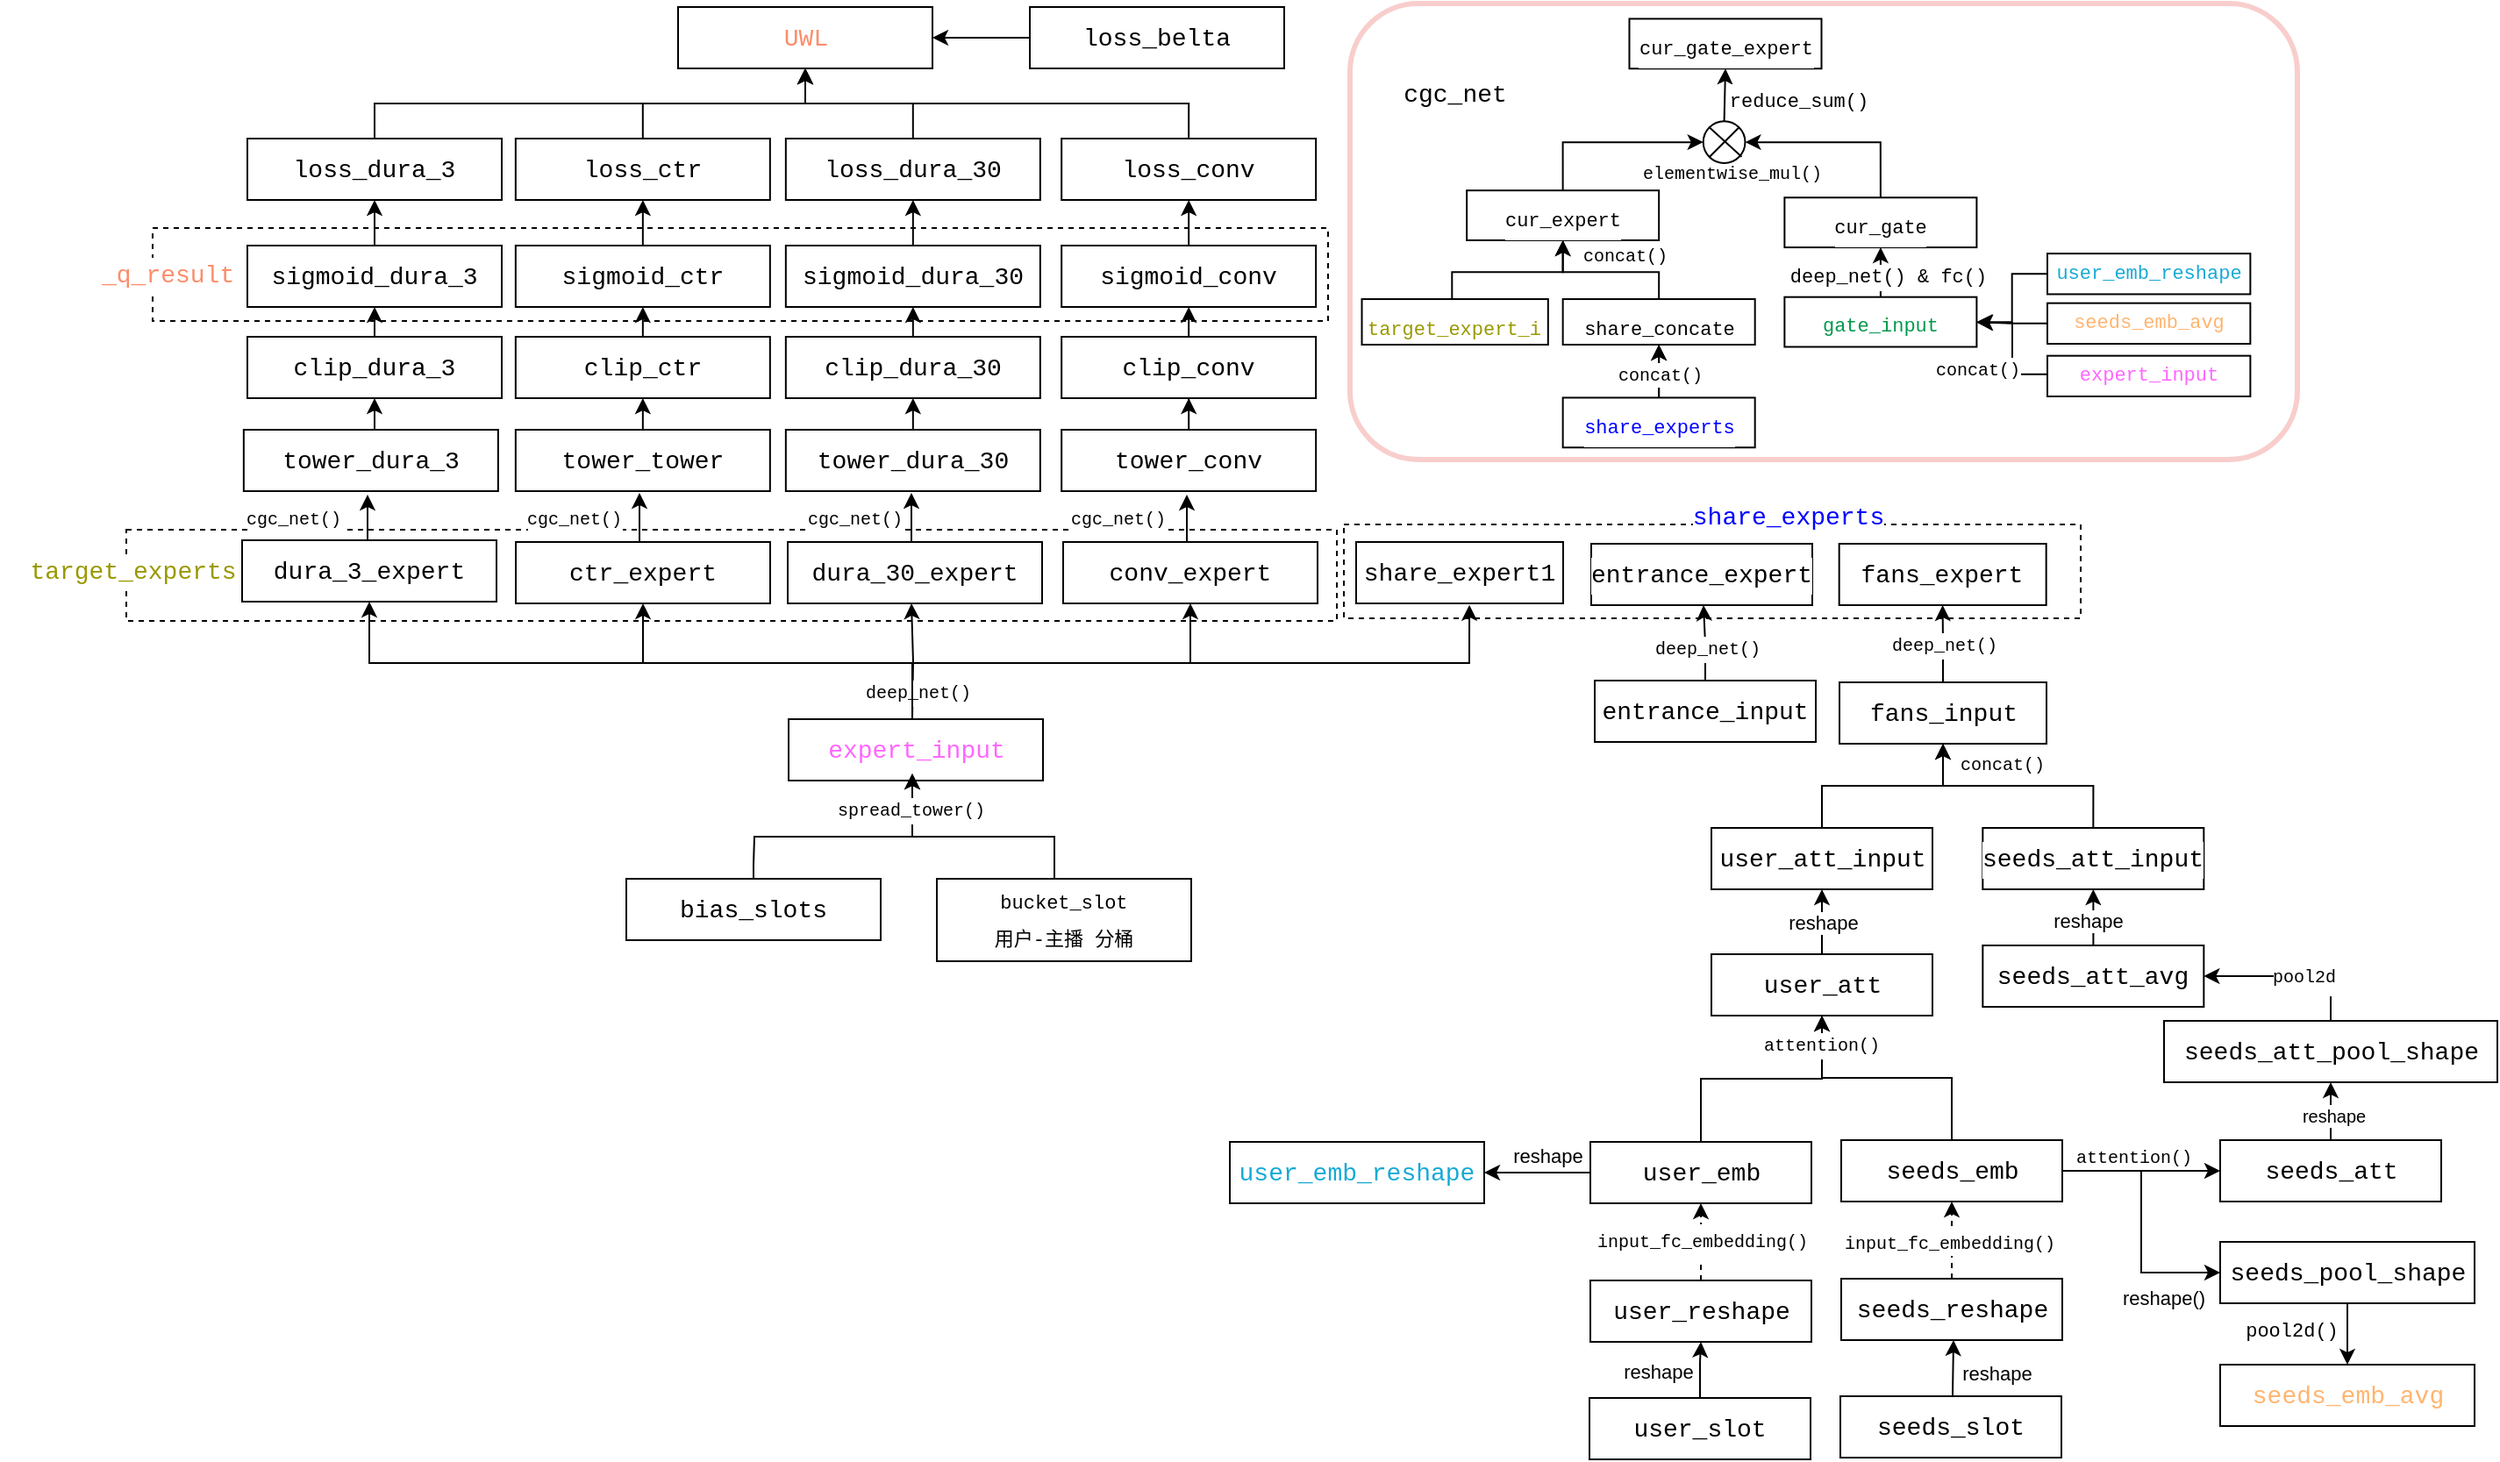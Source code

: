 <mxfile version="24.7.17">
  <diagram name="第 1 页" id="VJUE1RE77h7DHMEBgFPP">
    <mxGraphModel dx="2552" dy="770" grid="1" gridSize="10" guides="1" tooltips="1" connect="1" arrows="1" fold="1" page="1" pageScale="1" pageWidth="1169" pageHeight="827" math="0" shadow="0">
      <root>
        <mxCell id="0" />
        <mxCell id="1" parent="0" />
        <mxCell id="VHds4E-agZUkcuYPBKTy-93" value="" style="rounded=1;whiteSpace=wrap;html=1;fillColor=none;strokeColor=#f8cecc;strokeWidth=3;fontSize=11;" vertex="1" parent="1">
          <mxGeometry x="-396.5" y="84" width="540" height="260" as="geometry" />
        </mxCell>
        <mxCell id="VHds4E-agZUkcuYPBKTy-2" value="" style="rounded=0;whiteSpace=wrap;html=1;dashed=1;" vertex="1" parent="1">
          <mxGeometry x="-1079" y="212" width="670" height="53" as="geometry" />
        </mxCell>
        <mxCell id="VHds4E-agZUkcuYPBKTy-5" value="" style="rounded=0;whiteSpace=wrap;html=1;dashed=1;" vertex="1" parent="1">
          <mxGeometry x="-1094" y="384" width="690" height="52" as="geometry" />
        </mxCell>
        <mxCell id="VHds4E-agZUkcuYPBKTy-6" value="" style="rounded=0;whiteSpace=wrap;html=1;dashed=1;" vertex="1" parent="1">
          <mxGeometry x="-400" y="381" width="420" height="53.5" as="geometry" />
        </mxCell>
        <mxCell id="VHds4E-agZUkcuYPBKTy-7" style="edgeStyle=orthogonalEdgeStyle;shape=connector;rounded=0;orthogonalLoop=1;jettySize=auto;html=1;exitX=0.5;exitY=0;exitDx=0;exitDy=0;strokeColor=default;align=center;verticalAlign=middle;fontFamily=Helvetica;fontSize=11;fontColor=default;labelBackgroundColor=default;endArrow=classic;" edge="1" parent="1" source="VHds4E-agZUkcuYPBKTy-8" target="VHds4E-agZUkcuYPBKTy-14">
          <mxGeometry relative="1" as="geometry" />
        </mxCell>
        <mxCell id="VHds4E-agZUkcuYPBKTy-8" value="&lt;div style=&quot;background-color: rgb(255, 255, 255); font-family: &amp;quot;Fira Code&amp;quot;, Menlo, Monaco, &amp;quot;Courier New&amp;quot;, monospace; font-size: 14px; line-height: 21px; white-space: pre;&quot;&gt;fans_input&lt;/div&gt;" style="rounded=0;whiteSpace=wrap;html=1;" vertex="1" parent="1">
          <mxGeometry x="-117.497" y="471" width="118" height="35" as="geometry" />
        </mxCell>
        <mxCell id="VHds4E-agZUkcuYPBKTy-9" style="edgeStyle=orthogonalEdgeStyle;rounded=0;orthogonalLoop=1;jettySize=auto;html=1;exitX=0.5;exitY=0;exitDx=0;exitDy=0;" edge="1" parent="1" source="VHds4E-agZUkcuYPBKTy-10" target="VHds4E-agZUkcuYPBKTy-8">
          <mxGeometry relative="1" as="geometry" />
        </mxCell>
        <mxCell id="VHds4E-agZUkcuYPBKTy-10" value="&lt;div style=&quot;background-color: rgb(255, 255, 255); font-family: &amp;quot;Fira Code&amp;quot;, Menlo, Monaco, &amp;quot;Courier New&amp;quot;, monospace; font-size: 14px; line-height: 21px; white-space: pre;&quot;&gt;&lt;div style=&quot;line-height: 21px;&quot;&gt;user_att_input&lt;/div&gt;&lt;/div&gt;" style="rounded=0;whiteSpace=wrap;html=1;" vertex="1" parent="1">
          <mxGeometry x="-190.5" y="554" width="126" height="35" as="geometry" />
        </mxCell>
        <mxCell id="VHds4E-agZUkcuYPBKTy-11" style="edgeStyle=orthogonalEdgeStyle;rounded=0;orthogonalLoop=1;jettySize=auto;html=1;exitX=0.5;exitY=0;exitDx=0;exitDy=0;" edge="1" parent="1" source="VHds4E-agZUkcuYPBKTy-13" target="VHds4E-agZUkcuYPBKTy-8">
          <mxGeometry relative="1" as="geometry" />
        </mxCell>
        <mxCell id="VHds4E-agZUkcuYPBKTy-12" value="&lt;div style=&quot;font-family: &amp;quot;Fira Code&amp;quot;, Menlo, Monaco, &amp;quot;Courier New&amp;quot;, monospace; line-height: 21px; white-space-collapse: preserve;&quot;&gt;&lt;font style=&quot;font-size: 10px;&quot;&gt;concat()&lt;/font&gt;&lt;/div&gt;" style="edgeLabel;html=1;align=center;verticalAlign=middle;resizable=0;points=[];fontFamily=Helvetica;fontSize=11;fontColor=default;labelBackgroundColor=default;" vertex="1" connectable="0" parent="VHds4E-agZUkcuYPBKTy-11">
          <mxGeometry x="0.037" y="-2" relative="1" as="geometry">
            <mxPoint x="-7" y="-10" as="offset" />
          </mxGeometry>
        </mxCell>
        <mxCell id="VHds4E-agZUkcuYPBKTy-13" value="&lt;div style=&quot;background-color: rgb(255, 255, 255); font-family: &amp;quot;Fira Code&amp;quot;, Menlo, Monaco, &amp;quot;Courier New&amp;quot;, monospace; font-size: 14px; line-height: 21px; white-space: pre;&quot;&gt;&lt;div style=&quot;line-height: 21px;&quot;&gt;&lt;div style=&quot;line-height: 21px;&quot;&gt;seeds_att_input&lt;/div&gt;&lt;/div&gt;&lt;/div&gt;" style="rounded=0;whiteSpace=wrap;html=1;" vertex="1" parent="1">
          <mxGeometry x="-35.833" y="554" width="126" height="35" as="geometry" />
        </mxCell>
        <mxCell id="VHds4E-agZUkcuYPBKTy-14" value="&lt;div style=&quot;background-color: rgb(255, 255, 255); font-family: &amp;quot;Fira Code&amp;quot;, Menlo, Monaco, &amp;quot;Courier New&amp;quot;, monospace; font-size: 14px; line-height: 21px; white-space: pre;&quot;&gt;&lt;div style=&quot;line-height: 21px;&quot;&gt;fans_expert&lt;/div&gt;&lt;/div&gt;" style="rounded=0;whiteSpace=wrap;html=1;" vertex="1" parent="1">
          <mxGeometry x="-117.667" y="392" width="118" height="35" as="geometry" />
        </mxCell>
        <mxCell id="VHds4E-agZUkcuYPBKTy-159" style="edgeStyle=orthogonalEdgeStyle;rounded=0;orthogonalLoop=1;jettySize=auto;html=1;entryX=0.5;entryY=1;entryDx=0;entryDy=0;" edge="1" parent="1" source="VHds4E-agZUkcuYPBKTy-16" target="VHds4E-agZUkcuYPBKTy-28">
          <mxGeometry relative="1" as="geometry">
            <Array as="points">
              <mxPoint x="-646" y="460" />
              <mxPoint x="-955" y="460" />
            </Array>
          </mxGeometry>
        </mxCell>
        <mxCell id="VHds4E-agZUkcuYPBKTy-160" style="edgeStyle=orthogonalEdgeStyle;rounded=0;orthogonalLoop=1;jettySize=auto;html=1;entryX=0.5;entryY=1;entryDx=0;entryDy=0;" edge="1" parent="1" source="VHds4E-agZUkcuYPBKTy-16" target="VHds4E-agZUkcuYPBKTy-33">
          <mxGeometry relative="1" as="geometry">
            <Array as="points">
              <mxPoint x="-646" y="460" />
              <mxPoint x="-799" y="460" />
            </Array>
          </mxGeometry>
        </mxCell>
        <mxCell id="VHds4E-agZUkcuYPBKTy-162" style="edgeStyle=orthogonalEdgeStyle;rounded=0;orthogonalLoop=1;jettySize=auto;html=1;entryX=0.5;entryY=1;entryDx=0;entryDy=0;" edge="1" parent="1" source="VHds4E-agZUkcuYPBKTy-16" target="VHds4E-agZUkcuYPBKTy-35">
          <mxGeometry relative="1" as="geometry">
            <Array as="points">
              <mxPoint x="-646" y="460" />
              <mxPoint x="-488" y="460" />
            </Array>
          </mxGeometry>
        </mxCell>
        <mxCell id="VHds4E-agZUkcuYPBKTy-164" style="edgeStyle=orthogonalEdgeStyle;rounded=0;orthogonalLoop=1;jettySize=auto;html=1;" edge="1" parent="1">
          <mxGeometry relative="1" as="geometry">
            <mxPoint x="-646" y="492" as="sourcePoint" />
            <mxPoint x="-646.485" y="426" as="targetPoint" />
          </mxGeometry>
        </mxCell>
        <mxCell id="VHds4E-agZUkcuYPBKTy-16" value="&lt;div style=&quot;background-color: rgb(255, 255, 255); font-family: &amp;quot;Fira Code&amp;quot;, Menlo, Monaco, &amp;quot;Courier New&amp;quot;, monospace; font-size: 14px; line-height: 21px; white-space: pre;&quot;&gt;&lt;div style=&quot;line-height: 21px;&quot;&gt;&lt;font color=&quot;#ff66ff&quot;&gt;expert_input&lt;/font&gt;&lt;/div&gt;&lt;/div&gt;" style="rounded=0;whiteSpace=wrap;html=1;" vertex="1" parent="1">
          <mxGeometry x="-716.497" y="492" width="145" height="35" as="geometry" />
        </mxCell>
        <mxCell id="VHds4E-agZUkcuYPBKTy-17" style="edgeStyle=orthogonalEdgeStyle;rounded=0;orthogonalLoop=1;jettySize=auto;html=1;exitX=0.5;exitY=0;exitDx=0;exitDy=0;entryX=0.5;entryY=1;entryDx=0;entryDy=0;" edge="1" parent="1" source="VHds4E-agZUkcuYPBKTy-18">
          <mxGeometry relative="1" as="geometry">
            <Array as="points">
              <mxPoint x="-736" y="575" />
              <mxPoint x="-736" y="575" />
              <mxPoint x="-736" y="559" />
              <mxPoint x="-646" y="559" />
            </Array>
            <mxPoint x="-646" y="523" as="targetPoint" />
          </mxGeometry>
        </mxCell>
        <mxCell id="VHds4E-agZUkcuYPBKTy-18" value="&lt;div style=&quot;background-color: rgb(255, 255, 255); font-family: &amp;quot;Fira Code&amp;quot;, Menlo, Monaco, &amp;quot;Courier New&amp;quot;, monospace; font-size: 14px; line-height: 21px; white-space: pre;&quot;&gt;&lt;div style=&quot;line-height: 21px;&quot;&gt;&lt;div style=&quot;line-height: 21px;&quot;&gt;bias_slots&lt;br&gt;&lt;/div&gt;&lt;/div&gt;&lt;/div&gt;" style="rounded=0;whiteSpace=wrap;html=1;" vertex="1" parent="1">
          <mxGeometry x="-809" y="583" width="145" height="35" as="geometry" />
        </mxCell>
        <mxCell id="VHds4E-agZUkcuYPBKTy-19" style="edgeStyle=orthogonalEdgeStyle;rounded=0;orthogonalLoop=1;jettySize=auto;html=1;exitX=0.5;exitY=0;exitDx=0;exitDy=0;entryX=0.5;entryY=1;entryDx=0;entryDy=0;" edge="1" parent="1" source="VHds4E-agZUkcuYPBKTy-21">
          <mxGeometry relative="1" as="geometry">
            <Array as="points">
              <mxPoint x="-565" y="583" />
              <mxPoint x="-565" y="559" />
              <mxPoint x="-646" y="559" />
            </Array>
            <mxPoint x="-646" y="523" as="targetPoint" />
          </mxGeometry>
        </mxCell>
        <mxCell id="VHds4E-agZUkcuYPBKTy-20" value="&lt;span style=&quot;font-family: &amp;quot;Fira Code&amp;quot;, Menlo, Monaco, &amp;quot;Courier New&amp;quot;, monospace; white-space-collapse: preserve;&quot;&gt;&lt;font style=&quot;font-size: 10px;&quot;&gt;spread_tower()&lt;/font&gt;&lt;/span&gt;" style="edgeLabel;html=1;align=center;verticalAlign=middle;resizable=0;points=[];fontFamily=Helvetica;fontSize=11;fontColor=default;labelBackgroundColor=default;" vertex="1" connectable="0" parent="VHds4E-agZUkcuYPBKTy-19">
          <mxGeometry x="0.005" relative="1" as="geometry">
            <mxPoint x="-38" y="-15" as="offset" />
          </mxGeometry>
        </mxCell>
        <mxCell id="VHds4E-agZUkcuYPBKTy-21" value="&lt;div style=&quot;background-color: rgb(255, 255, 255); font-family: &amp;quot;Fira Code&amp;quot;, Menlo, Monaco, &amp;quot;Courier New&amp;quot;, monospace; line-height: 21px; white-space: pre;&quot;&gt;&lt;div style=&quot;line-height: 21px;&quot;&gt;&lt;div style=&quot;line-height: 21px;&quot;&gt;&lt;div style=&quot;line-height: 21px;&quot;&gt;&lt;div style=&quot;line-height: 21px;&quot;&gt;&lt;div style=&quot;line-height: 21px;&quot;&gt;&lt;font style=&quot;font-size: 11px;&quot;&gt;bucket_slot&lt;/font&gt;&lt;/div&gt;&lt;div style=&quot;line-height: 21px;&quot;&gt;&lt;font style=&quot;font-size: 11px;&quot;&gt;用户-主播 分桶&lt;/font&gt;&lt;/div&gt;&lt;/div&gt;&lt;/div&gt;&lt;/div&gt;&lt;/div&gt;&lt;/div&gt;" style="rounded=0;whiteSpace=wrap;html=1;" vertex="1" parent="1">
          <mxGeometry x="-632" y="583" width="145" height="47" as="geometry" />
        </mxCell>
        <mxCell id="VHds4E-agZUkcuYPBKTy-27" style="edgeStyle=orthogonalEdgeStyle;rounded=0;orthogonalLoop=1;jettySize=auto;html=1;exitX=0.5;exitY=0;exitDx=0;exitDy=0;entryX=0.5;entryY=1;entryDx=0;entryDy=0;" edge="1" parent="1" source="VHds4E-agZUkcuYPBKTy-28">
          <mxGeometry relative="1" as="geometry">
            <mxPoint x="-956.5" y="364" as="targetPoint" />
          </mxGeometry>
        </mxCell>
        <mxCell id="VHds4E-agZUkcuYPBKTy-175" value="&lt;span style=&quot;font-family: &amp;quot;Fira Code&amp;quot;, Menlo, Monaco, &amp;quot;Courier New&amp;quot;, monospace; font-size: 10px; white-space-collapse: preserve;&quot;&gt;cgc_net()&lt;/span&gt;" style="edgeLabel;html=1;align=center;verticalAlign=middle;resizable=0;points=[];" vertex="1" connectable="0" parent="VHds4E-agZUkcuYPBKTy-27">
          <mxGeometry x="0.132" y="-2" relative="1" as="geometry">
            <mxPoint x="-45" y="1" as="offset" />
          </mxGeometry>
        </mxCell>
        <mxCell id="VHds4E-agZUkcuYPBKTy-28" value="&lt;div style=&quot;background-color: rgb(255, 255, 255); font-family: &amp;quot;Fira Code&amp;quot;, Menlo, Monaco, &amp;quot;Courier New&amp;quot;, monospace; font-size: 14px; line-height: 21px; white-space: pre;&quot;&gt;&lt;div style=&quot;line-height: 21px;&quot;&gt;&lt;div style=&quot;line-height: 21px;&quot;&gt;&lt;div style=&quot;line-height: 21px;&quot;&gt;dura_3_expert&lt;/div&gt;&lt;/div&gt;&lt;/div&gt;&lt;/div&gt;" style="rounded=0;whiteSpace=wrap;html=1;" vertex="1" parent="1">
          <mxGeometry x="-1027.997" y="390" width="145" height="35" as="geometry" />
        </mxCell>
        <mxCell id="VHds4E-agZUkcuYPBKTy-29" style="edgeStyle=orthogonalEdgeStyle;rounded=0;orthogonalLoop=1;jettySize=auto;html=1;exitX=0.5;exitY=0;exitDx=0;exitDy=0;entryX=0.5;entryY=1;entryDx=0;entryDy=0;" edge="1" parent="1" source="VHds4E-agZUkcuYPBKTy-30">
          <mxGeometry relative="1" as="geometry">
            <mxPoint x="-646.5" y="363" as="targetPoint" />
          </mxGeometry>
        </mxCell>
        <mxCell id="VHds4E-agZUkcuYPBKTy-173" value="&lt;span style=&quot;font-family: &amp;quot;Fira Code&amp;quot;, Menlo, Monaco, &amp;quot;Courier New&amp;quot;, monospace; font-size: 10px; white-space-collapse: preserve;&quot;&gt;cgc_net()&lt;/span&gt;" style="edgeLabel;html=1;align=center;verticalAlign=middle;resizable=0;points=[];" vertex="1" connectable="0" parent="VHds4E-agZUkcuYPBKTy-29">
          <mxGeometry x="-0.067" y="1" relative="1" as="geometry">
            <mxPoint x="-32" y="-2" as="offset" />
          </mxGeometry>
        </mxCell>
        <mxCell id="VHds4E-agZUkcuYPBKTy-30" value="&lt;div style=&quot;background-color: rgb(255, 255, 255); font-family: &amp;quot;Fira Code&amp;quot;, Menlo, Monaco, &amp;quot;Courier New&amp;quot;, monospace; font-size: 14px; line-height: 21px; white-space: pre;&quot;&gt;&lt;div style=&quot;line-height: 21px;&quot;&gt;&lt;div style=&quot;line-height: 21px;&quot;&gt;&lt;div style=&quot;line-height: 21px;&quot;&gt;dura_30_expert&lt;/div&gt;&lt;/div&gt;&lt;/div&gt;&lt;/div&gt;" style="rounded=0;whiteSpace=wrap;html=1;" vertex="1" parent="1">
          <mxGeometry x="-716.997" y="391" width="145" height="35" as="geometry" />
        </mxCell>
        <mxCell id="VHds4E-agZUkcuYPBKTy-31" value="&lt;div style=&quot;background-color: rgb(255, 255, 255); font-family: &amp;quot;Fira Code&amp;quot;, Menlo, Monaco, &amp;quot;Courier New&amp;quot;, monospace; font-size: 14px; line-height: 21px; white-space: pre;&quot;&gt;&lt;div style=&quot;line-height: 21px;&quot;&gt;&lt;div style=&quot;line-height: 21px;&quot;&gt;share_expert1&lt;/div&gt;&lt;/div&gt;&lt;/div&gt;" style="rounded=0;whiteSpace=wrap;html=1;" vertex="1" parent="1">
          <mxGeometry x="-392.997" y="391" width="118" height="35" as="geometry" />
        </mxCell>
        <mxCell id="VHds4E-agZUkcuYPBKTy-32" style="edgeStyle=orthogonalEdgeStyle;rounded=0;orthogonalLoop=1;jettySize=auto;html=1;exitX=0.5;exitY=0;exitDx=0;exitDy=0;entryX=0.5;entryY=1;entryDx=0;entryDy=0;" edge="1" parent="1" source="VHds4E-agZUkcuYPBKTy-33">
          <mxGeometry relative="1" as="geometry">
            <mxPoint x="-801.5" y="363" as="targetPoint" />
          </mxGeometry>
        </mxCell>
        <mxCell id="VHds4E-agZUkcuYPBKTy-172" value="&lt;span style=&quot;font-family: &amp;quot;Fira Code&amp;quot;, Menlo, Monaco, &amp;quot;Courier New&amp;quot;, monospace; font-size: 10px; white-space-collapse: preserve;&quot;&gt;cgc_net()&lt;/span&gt;" style="edgeLabel;html=1;align=center;verticalAlign=middle;resizable=0;points=[];" vertex="1" connectable="0" parent="VHds4E-agZUkcuYPBKTy-32">
          <mxGeometry x="0.267" relative="1" as="geometry">
            <mxPoint x="-38" y="3" as="offset" />
          </mxGeometry>
        </mxCell>
        <mxCell id="VHds4E-agZUkcuYPBKTy-33" value="&lt;div style=&quot;background-color: rgb(255, 255, 255); font-family: &amp;quot;Fira Code&amp;quot;, Menlo, Monaco, &amp;quot;Courier New&amp;quot;, monospace; font-size: 14px; line-height: 21px; white-space: pre;&quot;&gt;&lt;div style=&quot;line-height: 21px;&quot;&gt;&lt;div style=&quot;line-height: 21px;&quot;&gt;&lt;div style=&quot;line-height: 21px;&quot;&gt;&lt;div style=&quot;line-height: 21px;&quot;&gt;ctr_expert&lt;br&gt;&lt;/div&gt;&lt;/div&gt;&lt;/div&gt;&lt;/div&gt;&lt;/div&gt;" style="rounded=0;whiteSpace=wrap;html=1;" vertex="1" parent="1">
          <mxGeometry x="-871.997" y="391" width="145" height="35" as="geometry" />
        </mxCell>
        <mxCell id="VHds4E-agZUkcuYPBKTy-34" style="edgeStyle=orthogonalEdgeStyle;rounded=0;orthogonalLoop=1;jettySize=auto;html=1;exitX=0.5;exitY=0;exitDx=0;exitDy=0;entryX=0.5;entryY=1;entryDx=0;entryDy=0;" edge="1" parent="1" source="VHds4E-agZUkcuYPBKTy-35">
          <mxGeometry relative="1" as="geometry">
            <mxPoint x="-489.5" y="364" as="targetPoint" />
          </mxGeometry>
        </mxCell>
        <mxCell id="VHds4E-agZUkcuYPBKTy-174" value="&lt;span style=&quot;font-family: &amp;quot;Fira Code&amp;quot;, Menlo, Monaco, &amp;quot;Courier New&amp;quot;, monospace; font-size: 10px; white-space-collapse: preserve;&quot;&gt;cgc_net()&lt;/span&gt;" style="edgeLabel;html=1;align=center;verticalAlign=middle;resizable=0;points=[];" vertex="1" connectable="0" parent="VHds4E-agZUkcuYPBKTy-34">
          <mxGeometry x="0.023" y="-2" relative="1" as="geometry">
            <mxPoint x="-42" y="-1" as="offset" />
          </mxGeometry>
        </mxCell>
        <mxCell id="VHds4E-agZUkcuYPBKTy-35" value="&lt;div style=&quot;background-color: rgb(255, 255, 255); font-family: &amp;quot;Fira Code&amp;quot;, Menlo, Monaco, &amp;quot;Courier New&amp;quot;, monospace; font-size: 14px; line-height: 21px; white-space: pre;&quot;&gt;&lt;div style=&quot;line-height: 21px;&quot;&gt;&lt;div style=&quot;line-height: 21px;&quot;&gt;&lt;div style=&quot;line-height: 21px;&quot;&gt;&lt;div style=&quot;line-height: 21px;&quot;&gt;&lt;div style=&quot;line-height: 21px;&quot;&gt;conv_expert&lt;/div&gt;&lt;/div&gt;&lt;/div&gt;&lt;/div&gt;&lt;/div&gt;&lt;/div&gt;" style="rounded=0;whiteSpace=wrap;html=1;" vertex="1" parent="1">
          <mxGeometry x="-559.997" y="391" width="145" height="35" as="geometry" />
        </mxCell>
        <mxCell id="VHds4E-agZUkcuYPBKTy-36" value="&lt;div style=&quot;background-color: rgb(255, 255, 255); font-family: &amp;quot;Fira Code&amp;quot;, Menlo, Monaco, &amp;quot;Courier New&amp;quot;, monospace; font-size: 14px; line-height: 21px; white-space: pre;&quot;&gt;&lt;div style=&quot;line-height: 21px;&quot;&gt;&lt;div style=&quot;line-height: 21px;&quot;&gt;entrance_expert&lt;/div&gt;&lt;/div&gt;&lt;/div&gt;" style="rounded=0;whiteSpace=wrap;html=1;" vertex="1" parent="1">
          <mxGeometry x="-258.997" y="392" width="126" height="35" as="geometry" />
        </mxCell>
        <mxCell id="VHds4E-agZUkcuYPBKTy-37" style="edgeStyle=orthogonalEdgeStyle;rounded=0;orthogonalLoop=1;jettySize=auto;html=1;exitX=0.5;exitY=0;exitDx=0;exitDy=0;entryX=0.5;entryY=1;entryDx=0;entryDy=0;" edge="1" parent="1" source="VHds4E-agZUkcuYPBKTy-39">
          <mxGeometry relative="1" as="geometry">
            <mxPoint x="-195" y="427" as="targetPoint" />
          </mxGeometry>
        </mxCell>
        <mxCell id="VHds4E-agZUkcuYPBKTy-38" value="&lt;span style=&quot;font-family: &amp;quot;Fira Code&amp;quot;, Menlo, Monaco, &amp;quot;Courier New&amp;quot;, monospace; white-space-collapse: preserve;&quot;&gt;&lt;font style=&quot;font-size: 10px;&quot;&gt;deep_net()&lt;/font&gt;&lt;/span&gt;" style="edgeLabel;html=1;align=center;verticalAlign=middle;resizable=0;points=[];fontFamily=Helvetica;fontSize=11;fontColor=default;labelBackgroundColor=default;" vertex="1" connectable="0" parent="VHds4E-agZUkcuYPBKTy-37">
          <mxGeometry x="0.128" y="-1" relative="1" as="geometry">
            <mxPoint y="6" as="offset" />
          </mxGeometry>
        </mxCell>
        <mxCell id="VHds4E-agZUkcuYPBKTy-39" value="&lt;div style=&quot;background-color: rgb(255, 255, 255); font-family: &amp;quot;Fira Code&amp;quot;, Menlo, Monaco, &amp;quot;Courier New&amp;quot;, monospace; font-size: 14px; line-height: 21px; white-space: pre;&quot;&gt;&lt;div style=&quot;line-height: 21px;&quot;&gt;entrance_input&lt;/div&gt;&lt;/div&gt;" style="rounded=0;whiteSpace=wrap;html=1;" vertex="1" parent="1">
          <mxGeometry x="-256.997" y="470" width="126" height="35" as="geometry" />
        </mxCell>
        <mxCell id="VHds4E-agZUkcuYPBKTy-41" value="&lt;div style=&quot;background-color: rgb(255, 255, 255); font-family: &amp;quot;Fira Code&amp;quot;, Menlo, Monaco, &amp;quot;Courier New&amp;quot;, monospace; font-size: 14px; line-height: 21px; white-space-collapse: preserve;&quot;&gt;share_experts&lt;/div&gt;" style="text;html=1;align=center;verticalAlign=middle;resizable=0;points=[];autosize=1;strokeColor=none;fillColor=none;fontColor=#0000FF;" vertex="1" parent="1">
          <mxGeometry x="-212.0" y="362" width="130" height="30" as="geometry" />
        </mxCell>
        <mxCell id="VHds4E-agZUkcuYPBKTy-42" value="&lt;div style=&quot;background-color: rgb(255, 255, 255); font-family: &amp;quot;Fira Code&amp;quot;, Menlo, Monaco, &amp;quot;Courier New&amp;quot;, monospace; font-weight: normal; font-size: 14px; line-height: 21px; white-space: pre;&quot;&gt;&lt;div style=&quot;&quot;&gt;&lt;font color=&quot;#999900&quot;&gt;target_experts&lt;/font&gt;&lt;/div&gt;&lt;/div&gt;" style="text;whiteSpace=wrap;html=1;align=center;" vertex="1" parent="1">
          <mxGeometry x="-1165.5" y="391" width="150" height="40" as="geometry" />
        </mxCell>
        <mxCell id="VHds4E-agZUkcuYPBKTy-43" value="&lt;div style=&quot;background-color: rgb(255, 255, 255); font-family: &amp;quot;Fira Code&amp;quot;, Menlo, Monaco, &amp;quot;Courier New&amp;quot;, monospace; font-size: 14px; line-height: 21px; white-space: pre;&quot;&gt;&lt;div style=&quot;line-height: 21px;&quot;&gt;&lt;div style=&quot;line-height: 21px;&quot;&gt;&lt;div style=&quot;line-height: 21px;&quot;&gt;&lt;font color=&quot;#17aad5&quot;&gt;user_emb_reshape&lt;/font&gt;&lt;/div&gt;&lt;/div&gt;&lt;/div&gt;&lt;/div&gt;" style="rounded=0;whiteSpace=wrap;html=1;" vertex="1" parent="1">
          <mxGeometry x="-465" y="733" width="145" height="35" as="geometry" />
        </mxCell>
        <mxCell id="VHds4E-agZUkcuYPBKTy-46" style="edgeStyle=orthogonalEdgeStyle;rounded=0;orthogonalLoop=1;jettySize=auto;html=1;exitX=0.5;exitY=0;exitDx=0;exitDy=0;entryX=0.5;entryY=1;entryDx=0;entryDy=0;" edge="1" parent="1" source="VHds4E-agZUkcuYPBKTy-47" target="VHds4E-agZUkcuYPBKTy-55">
          <mxGeometry relative="1" as="geometry" />
        </mxCell>
        <mxCell id="VHds4E-agZUkcuYPBKTy-47" value="&lt;div style=&quot;background-color: rgb(255, 255, 255); font-family: &amp;quot;Fira Code&amp;quot;, Menlo, Monaco, &amp;quot;Courier New&amp;quot;, monospace; font-size: 14px; line-height: 21px; white-space: pre;&quot;&gt;&lt;div style=&quot;line-height: 21px;&quot;&gt;&lt;div style=&quot;line-height: 21px;&quot;&gt;&lt;div style=&quot;line-height: 21px;&quot;&gt;&lt;div style=&quot;line-height: 21px;&quot;&gt;tower_dura_3&lt;/div&gt;&lt;/div&gt;&lt;/div&gt;&lt;/div&gt;&lt;/div&gt;" style="rounded=0;whiteSpace=wrap;html=1;" vertex="1" parent="1">
          <mxGeometry x="-1027.077" y="327" width="145" height="35" as="geometry" />
        </mxCell>
        <mxCell id="VHds4E-agZUkcuYPBKTy-48" style="edgeStyle=orthogonalEdgeStyle;rounded=0;orthogonalLoop=1;jettySize=auto;html=1;exitX=0.5;exitY=0;exitDx=0;exitDy=0;entryX=0.5;entryY=1;entryDx=0;entryDy=0;" edge="1" parent="1" source="VHds4E-agZUkcuYPBKTy-49" target="VHds4E-agZUkcuYPBKTy-57">
          <mxGeometry relative="1" as="geometry" />
        </mxCell>
        <mxCell id="VHds4E-agZUkcuYPBKTy-49" value="&lt;div style=&quot;background-color: rgb(255, 255, 255); font-family: &amp;quot;Fira Code&amp;quot;, Menlo, Monaco, &amp;quot;Courier New&amp;quot;, monospace; font-size: 14px; line-height: 21px; white-space: pre;&quot;&gt;&lt;div style=&quot;line-height: 21px;&quot;&gt;&lt;div style=&quot;line-height: 21px;&quot;&gt;&lt;div style=&quot;line-height: 21px;&quot;&gt;&lt;div style=&quot;line-height: 21px;&quot;&gt;&lt;div style=&quot;line-height: 21px;&quot;&gt;tower_tower&lt;/div&gt;&lt;/div&gt;&lt;/div&gt;&lt;/div&gt;&lt;/div&gt;&lt;/div&gt;" style="rounded=0;whiteSpace=wrap;html=1;" vertex="1" parent="1">
          <mxGeometry x="-872.08" y="327" width="145" height="35" as="geometry" />
        </mxCell>
        <mxCell id="VHds4E-agZUkcuYPBKTy-50" style="edgeStyle=orthogonalEdgeStyle;rounded=0;orthogonalLoop=1;jettySize=auto;html=1;exitX=0.5;exitY=0;exitDx=0;exitDy=0;entryX=0.5;entryY=1;entryDx=0;entryDy=0;" edge="1" parent="1" source="VHds4E-agZUkcuYPBKTy-51" target="VHds4E-agZUkcuYPBKTy-59">
          <mxGeometry relative="1" as="geometry" />
        </mxCell>
        <mxCell id="VHds4E-agZUkcuYPBKTy-51" value="&lt;div style=&quot;background-color: rgb(255, 255, 255); font-family: &amp;quot;Fira Code&amp;quot;, Menlo, Monaco, &amp;quot;Courier New&amp;quot;, monospace; font-size: 14px; line-height: 21px; white-space: pre;&quot;&gt;&lt;div style=&quot;line-height: 21px;&quot;&gt;&lt;div style=&quot;line-height: 21px;&quot;&gt;&lt;div style=&quot;line-height: 21px;&quot;&gt;&lt;div style=&quot;line-height: 21px;&quot;&gt;&lt;div style=&quot;line-height: 21px;&quot;&gt;&lt;div style=&quot;line-height: 21px;&quot;&gt;tower_dura_30&lt;/div&gt;&lt;/div&gt;&lt;/div&gt;&lt;/div&gt;&lt;/div&gt;&lt;/div&gt;&lt;/div&gt;" style="rounded=0;whiteSpace=wrap;html=1;" vertex="1" parent="1">
          <mxGeometry x="-718.08" y="327" width="145" height="35" as="geometry" />
        </mxCell>
        <mxCell id="VHds4E-agZUkcuYPBKTy-52" style="edgeStyle=orthogonalEdgeStyle;rounded=0;orthogonalLoop=1;jettySize=auto;html=1;exitX=0.5;exitY=0;exitDx=0;exitDy=0;" edge="1" parent="1" source="VHds4E-agZUkcuYPBKTy-53" target="VHds4E-agZUkcuYPBKTy-61">
          <mxGeometry relative="1" as="geometry" />
        </mxCell>
        <mxCell id="VHds4E-agZUkcuYPBKTy-53" value="&lt;div style=&quot;background-color: rgb(255, 255, 255); font-family: &amp;quot;Fira Code&amp;quot;, Menlo, Monaco, &amp;quot;Courier New&amp;quot;, monospace; font-size: 14px; line-height: 21px; white-space: pre;&quot;&gt;&lt;div style=&quot;line-height: 21px;&quot;&gt;&lt;div style=&quot;line-height: 21px;&quot;&gt;&lt;div style=&quot;line-height: 21px;&quot;&gt;&lt;div style=&quot;line-height: 21px;&quot;&gt;&lt;div style=&quot;line-height: 21px;&quot;&gt;&lt;div style=&quot;line-height: 21px;&quot;&gt;&lt;div style=&quot;line-height: 21px;&quot;&gt;tower_conv&lt;/div&gt;&lt;/div&gt;&lt;/div&gt;&lt;/div&gt;&lt;/div&gt;&lt;/div&gt;&lt;/div&gt;&lt;/div&gt;" style="rounded=0;whiteSpace=wrap;html=1;" vertex="1" parent="1">
          <mxGeometry x="-560.917" y="327" width="145" height="35" as="geometry" />
        </mxCell>
        <mxCell id="VHds4E-agZUkcuYPBKTy-54" style="edgeStyle=orthogonalEdgeStyle;rounded=0;orthogonalLoop=1;jettySize=auto;html=1;exitX=0.5;exitY=0;exitDx=0;exitDy=0;entryX=0.5;entryY=1;entryDx=0;entryDy=0;" edge="1" parent="1" source="VHds4E-agZUkcuYPBKTy-55" target="VHds4E-agZUkcuYPBKTy-63">
          <mxGeometry relative="1" as="geometry" />
        </mxCell>
        <mxCell id="VHds4E-agZUkcuYPBKTy-55" value="&lt;div style=&quot;background-color: rgb(255, 255, 255); font-family: &amp;quot;Fira Code&amp;quot;, Menlo, Monaco, &amp;quot;Courier New&amp;quot;, monospace; font-size: 14px; line-height: 21px; white-space: pre;&quot;&gt;&lt;div style=&quot;line-height: 21px;&quot;&gt;&lt;div style=&quot;line-height: 21px;&quot;&gt;&lt;div style=&quot;line-height: 21px;&quot;&gt;&lt;div style=&quot;line-height: 21px;&quot;&gt;&lt;div style=&quot;line-height: 21px;&quot;&gt;&lt;div style=&quot;line-height: 21px;&quot;&gt;clip_dura_3&lt;/div&gt;&lt;/div&gt;&lt;/div&gt;&lt;/div&gt;&lt;/div&gt;&lt;/div&gt;&lt;/div&gt;" style="rounded=0;whiteSpace=wrap;html=1;" vertex="1" parent="1">
          <mxGeometry x="-1024.997" y="274" width="145" height="35" as="geometry" />
        </mxCell>
        <mxCell id="VHds4E-agZUkcuYPBKTy-56" style="edgeStyle=orthogonalEdgeStyle;rounded=0;orthogonalLoop=1;jettySize=auto;html=1;exitX=0.5;exitY=0;exitDx=0;exitDy=0;entryX=0.5;entryY=1;entryDx=0;entryDy=0;" edge="1" parent="1" source="VHds4E-agZUkcuYPBKTy-57" target="VHds4E-agZUkcuYPBKTy-65">
          <mxGeometry relative="1" as="geometry" />
        </mxCell>
        <mxCell id="VHds4E-agZUkcuYPBKTy-57" value="&lt;div style=&quot;background-color: rgb(255, 255, 255); font-family: &amp;quot;Fira Code&amp;quot;, Menlo, Monaco, &amp;quot;Courier New&amp;quot;, monospace; font-size: 14px; line-height: 21px; white-space: pre;&quot;&gt;&lt;div style=&quot;line-height: 21px;&quot;&gt;&lt;div style=&quot;line-height: 21px;&quot;&gt;&lt;div style=&quot;line-height: 21px;&quot;&gt;&lt;div style=&quot;line-height: 21px;&quot;&gt;&lt;div style=&quot;line-height: 21px;&quot;&gt;&lt;div style=&quot;line-height: 21px;&quot;&gt;clip_ctr&lt;/div&gt;&lt;/div&gt;&lt;/div&gt;&lt;/div&gt;&lt;/div&gt;&lt;/div&gt;&lt;/div&gt;" style="rounded=0;whiteSpace=wrap;html=1;" vertex="1" parent="1">
          <mxGeometry x="-872.08" y="274" width="145" height="35" as="geometry" />
        </mxCell>
        <mxCell id="VHds4E-agZUkcuYPBKTy-58" style="edgeStyle=orthogonalEdgeStyle;rounded=0;orthogonalLoop=1;jettySize=auto;html=1;exitX=0.5;exitY=0;exitDx=0;exitDy=0;entryX=0.5;entryY=1;entryDx=0;entryDy=0;" edge="1" parent="1" source="VHds4E-agZUkcuYPBKTy-59" target="VHds4E-agZUkcuYPBKTy-67">
          <mxGeometry relative="1" as="geometry" />
        </mxCell>
        <mxCell id="VHds4E-agZUkcuYPBKTy-59" value="&lt;div style=&quot;background-color: rgb(255, 255, 255); font-family: &amp;quot;Fira Code&amp;quot;, Menlo, Monaco, &amp;quot;Courier New&amp;quot;, monospace; font-size: 14px; line-height: 21px; white-space: pre;&quot;&gt;&lt;div style=&quot;line-height: 21px;&quot;&gt;&lt;div style=&quot;line-height: 21px;&quot;&gt;&lt;div style=&quot;line-height: 21px;&quot;&gt;&lt;div style=&quot;line-height: 21px;&quot;&gt;&lt;div style=&quot;line-height: 21px;&quot;&gt;&lt;div style=&quot;line-height: 21px;&quot;&gt;&lt;div style=&quot;line-height: 21px;&quot;&gt;clip_dura_30&lt;/div&gt;&lt;/div&gt;&lt;/div&gt;&lt;/div&gt;&lt;/div&gt;&lt;/div&gt;&lt;/div&gt;&lt;/div&gt;" style="rounded=0;whiteSpace=wrap;html=1;" vertex="1" parent="1">
          <mxGeometry x="-718.08" y="274" width="145" height="35" as="geometry" />
        </mxCell>
        <mxCell id="VHds4E-agZUkcuYPBKTy-60" style="edgeStyle=orthogonalEdgeStyle;rounded=0;orthogonalLoop=1;jettySize=auto;html=1;exitX=0.5;exitY=0;exitDx=0;exitDy=0;entryX=0.5;entryY=1;entryDx=0;entryDy=0;" edge="1" parent="1" source="VHds4E-agZUkcuYPBKTy-61" target="VHds4E-agZUkcuYPBKTy-69">
          <mxGeometry relative="1" as="geometry" />
        </mxCell>
        <mxCell id="VHds4E-agZUkcuYPBKTy-61" value="&lt;div style=&quot;background-color: rgb(255, 255, 255); font-family: &amp;quot;Fira Code&amp;quot;, Menlo, Monaco, &amp;quot;Courier New&amp;quot;, monospace; font-size: 14px; line-height: 21px; white-space: pre;&quot;&gt;&lt;div style=&quot;line-height: 21px;&quot;&gt;&lt;div style=&quot;line-height: 21px;&quot;&gt;&lt;div style=&quot;line-height: 21px;&quot;&gt;&lt;div style=&quot;line-height: 21px;&quot;&gt;&lt;div style=&quot;line-height: 21px;&quot;&gt;&lt;div style=&quot;line-height: 21px;&quot;&gt;&lt;div style=&quot;line-height: 21px;&quot;&gt;clip_conv&lt;/div&gt;&lt;/div&gt;&lt;/div&gt;&lt;/div&gt;&lt;/div&gt;&lt;/div&gt;&lt;/div&gt;&lt;/div&gt;" style="rounded=0;whiteSpace=wrap;html=1;" vertex="1" parent="1">
          <mxGeometry x="-560.92" y="274" width="145" height="35" as="geometry" />
        </mxCell>
        <mxCell id="VHds4E-agZUkcuYPBKTy-62" style="edgeStyle=orthogonalEdgeStyle;rounded=0;orthogonalLoop=1;jettySize=auto;html=1;exitX=0.5;exitY=0;exitDx=0;exitDy=0;entryX=0.5;entryY=1;entryDx=0;entryDy=0;" edge="1" parent="1" source="VHds4E-agZUkcuYPBKTy-63" target="VHds4E-agZUkcuYPBKTy-71">
          <mxGeometry relative="1" as="geometry">
            <mxPoint x="-949.497" y="161" as="sourcePoint" />
          </mxGeometry>
        </mxCell>
        <mxCell id="VHds4E-agZUkcuYPBKTy-63" value="&lt;div style=&quot;background-color: rgb(255, 255, 255); font-family: &amp;quot;Fira Code&amp;quot;, Menlo, Monaco, &amp;quot;Courier New&amp;quot;, monospace; font-size: 14px; line-height: 21px; white-space: pre;&quot;&gt;&lt;div style=&quot;line-height: 21px;&quot;&gt;&lt;div style=&quot;line-height: 21px;&quot;&gt;&lt;div style=&quot;line-height: 21px;&quot;&gt;&lt;div style=&quot;line-height: 21px;&quot;&gt;&lt;div style=&quot;line-height: 21px;&quot;&gt;&lt;div style=&quot;line-height: 21px;&quot;&gt;&lt;div style=&quot;line-height: 21px;&quot;&gt;sigmoid_dura_3&lt;/div&gt;&lt;/div&gt;&lt;/div&gt;&lt;/div&gt;&lt;/div&gt;&lt;/div&gt;&lt;/div&gt;&lt;/div&gt;" style="rounded=0;whiteSpace=wrap;html=1;" vertex="1" parent="1">
          <mxGeometry x="-1024.997" y="222" width="145" height="35" as="geometry" />
        </mxCell>
        <mxCell id="VHds4E-agZUkcuYPBKTy-64" style="edgeStyle=orthogonalEdgeStyle;rounded=0;orthogonalLoop=1;jettySize=auto;html=1;exitX=0.5;exitY=0;exitDx=0;exitDy=0;entryX=0.5;entryY=1;entryDx=0;entryDy=0;" edge="1" parent="1" source="VHds4E-agZUkcuYPBKTy-65" target="VHds4E-agZUkcuYPBKTy-73">
          <mxGeometry relative="1" as="geometry">
            <mxPoint x="-796.58" y="201" as="sourcePoint" />
          </mxGeometry>
        </mxCell>
        <mxCell id="VHds4E-agZUkcuYPBKTy-65" value="&lt;div style=&quot;background-color: rgb(255, 255, 255); font-family: &amp;quot;Fira Code&amp;quot;, Menlo, Monaco, &amp;quot;Courier New&amp;quot;, monospace; font-size: 14px; line-height: 21px; white-space: pre;&quot;&gt;&lt;div style=&quot;line-height: 21px;&quot;&gt;&lt;div style=&quot;line-height: 21px;&quot;&gt;&lt;div style=&quot;line-height: 21px;&quot;&gt;&lt;div style=&quot;line-height: 21px;&quot;&gt;&lt;div style=&quot;line-height: 21px;&quot;&gt;&lt;div style=&quot;line-height: 21px;&quot;&gt;&lt;div style=&quot;line-height: 21px;&quot;&gt;sigmoid_ctr&lt;/div&gt;&lt;/div&gt;&lt;/div&gt;&lt;/div&gt;&lt;/div&gt;&lt;/div&gt;&lt;/div&gt;&lt;/div&gt;" style="rounded=0;whiteSpace=wrap;html=1;" vertex="1" parent="1">
          <mxGeometry x="-872.08" y="222" width="145" height="35" as="geometry" />
        </mxCell>
        <mxCell id="VHds4E-agZUkcuYPBKTy-66" style="edgeStyle=orthogonalEdgeStyle;rounded=0;orthogonalLoop=1;jettySize=auto;html=1;entryX=0.5;entryY=1;entryDx=0;entryDy=0;exitX=0.5;exitY=0;exitDx=0;exitDy=0;" edge="1" parent="1" source="VHds4E-agZUkcuYPBKTy-67" target="VHds4E-agZUkcuYPBKTy-75">
          <mxGeometry relative="1" as="geometry">
            <mxPoint x="-626" y="201" as="sourcePoint" />
          </mxGeometry>
        </mxCell>
        <mxCell id="VHds4E-agZUkcuYPBKTy-67" value="&lt;div style=&quot;background-color: rgb(255, 255, 255); font-family: &amp;quot;Fira Code&amp;quot;, Menlo, Monaco, &amp;quot;Courier New&amp;quot;, monospace; font-size: 14px; line-height: 21px; white-space: pre;&quot;&gt;&lt;div style=&quot;line-height: 21px;&quot;&gt;&lt;div style=&quot;line-height: 21px;&quot;&gt;&lt;div style=&quot;line-height: 21px;&quot;&gt;&lt;div style=&quot;line-height: 21px;&quot;&gt;&lt;div style=&quot;line-height: 21px;&quot;&gt;&lt;div style=&quot;line-height: 21px;&quot;&gt;&lt;div style=&quot;line-height: 21px;&quot;&gt;&lt;div style=&quot;line-height: 21px;&quot;&gt;sigmoid_dura_30&lt;/div&gt;&lt;/div&gt;&lt;/div&gt;&lt;/div&gt;&lt;/div&gt;&lt;/div&gt;&lt;/div&gt;&lt;/div&gt;&lt;/div&gt;" style="rounded=0;whiteSpace=wrap;html=1;" vertex="1" parent="1">
          <mxGeometry x="-718.08" y="222" width="145" height="35" as="geometry" />
        </mxCell>
        <mxCell id="VHds4E-agZUkcuYPBKTy-68" style="edgeStyle=orthogonalEdgeStyle;rounded=0;orthogonalLoop=1;jettySize=auto;html=1;exitX=0.5;exitY=0;exitDx=0;exitDy=0;entryX=0.5;entryY=1;entryDx=0;entryDy=0;" edge="1" parent="1" source="VHds4E-agZUkcuYPBKTy-69" target="VHds4E-agZUkcuYPBKTy-77">
          <mxGeometry relative="1" as="geometry">
            <mxPoint x="-462.42" y="201" as="sourcePoint" />
          </mxGeometry>
        </mxCell>
        <mxCell id="VHds4E-agZUkcuYPBKTy-69" value="&lt;div style=&quot;background-color: rgb(255, 255, 255); font-family: &amp;quot;Fira Code&amp;quot;, Menlo, Monaco, &amp;quot;Courier New&amp;quot;, monospace; font-size: 14px; line-height: 21px; white-space: pre;&quot;&gt;&lt;div style=&quot;line-height: 21px;&quot;&gt;&lt;div style=&quot;line-height: 21px;&quot;&gt;&lt;div style=&quot;line-height: 21px;&quot;&gt;&lt;div style=&quot;line-height: 21px;&quot;&gt;&lt;div style=&quot;line-height: 21px;&quot;&gt;&lt;div style=&quot;line-height: 21px;&quot;&gt;&lt;div style=&quot;line-height: 21px;&quot;&gt;&lt;div style=&quot;line-height: 21px;&quot;&gt;sigmoid_conv&lt;/div&gt;&lt;/div&gt;&lt;/div&gt;&lt;/div&gt;&lt;/div&gt;&lt;/div&gt;&lt;/div&gt;&lt;/div&gt;&lt;/div&gt;" style="rounded=0;whiteSpace=wrap;html=1;" vertex="1" parent="1">
          <mxGeometry x="-560.92" y="222" width="145" height="35" as="geometry" />
        </mxCell>
        <mxCell id="VHds4E-agZUkcuYPBKTy-70" style="edgeStyle=orthogonalEdgeStyle;rounded=0;orthogonalLoop=1;jettySize=auto;html=1;exitX=0.5;exitY=0;exitDx=0;exitDy=0;" edge="1" parent="1" source="VHds4E-agZUkcuYPBKTy-71" target="VHds4E-agZUkcuYPBKTy-78">
          <mxGeometry relative="1" as="geometry" />
        </mxCell>
        <mxCell id="VHds4E-agZUkcuYPBKTy-71" value="&lt;div style=&quot;background-color: rgb(255, 255, 255); font-family: &amp;quot;Fira Code&amp;quot;, Menlo, Monaco, &amp;quot;Courier New&amp;quot;, monospace; font-size: 14px; line-height: 21px; white-space: pre;&quot;&gt;&lt;div style=&quot;line-height: 21px;&quot;&gt;&lt;div style=&quot;line-height: 21px;&quot;&gt;&lt;div style=&quot;line-height: 21px;&quot;&gt;&lt;div style=&quot;line-height: 21px;&quot;&gt;&lt;div style=&quot;line-height: 21px;&quot;&gt;&lt;div style=&quot;line-height: 21px;&quot;&gt;&lt;div style=&quot;line-height: 21px;&quot;&gt;&lt;div style=&quot;line-height: 21px;&quot;&gt;loss_dura_3&lt;/div&gt;&lt;/div&gt;&lt;/div&gt;&lt;/div&gt;&lt;/div&gt;&lt;/div&gt;&lt;/div&gt;&lt;/div&gt;&lt;/div&gt;" style="rounded=0;whiteSpace=wrap;html=1;" vertex="1" parent="1">
          <mxGeometry x="-1024.997" y="161" width="145" height="35" as="geometry" />
        </mxCell>
        <mxCell id="VHds4E-agZUkcuYPBKTy-72" style="edgeStyle=orthogonalEdgeStyle;rounded=0;orthogonalLoop=1;jettySize=auto;html=1;exitX=0.5;exitY=0;exitDx=0;exitDy=0;entryX=0.5;entryY=1;entryDx=0;entryDy=0;" edge="1" parent="1" source="VHds4E-agZUkcuYPBKTy-73" target="VHds4E-agZUkcuYPBKTy-78">
          <mxGeometry relative="1" as="geometry">
            <mxPoint x="-714.997" y="116" as="targetPoint" />
          </mxGeometry>
        </mxCell>
        <mxCell id="VHds4E-agZUkcuYPBKTy-73" value="&lt;div style=&quot;background-color: rgb(255, 255, 255); font-family: &amp;quot;Fira Code&amp;quot;, Menlo, Monaco, &amp;quot;Courier New&amp;quot;, monospace; font-size: 14px; line-height: 21px; white-space: pre;&quot;&gt;&lt;div style=&quot;line-height: 21px;&quot;&gt;&lt;div style=&quot;line-height: 21px;&quot;&gt;&lt;div style=&quot;line-height: 21px;&quot;&gt;&lt;div style=&quot;line-height: 21px;&quot;&gt;&lt;div style=&quot;line-height: 21px;&quot;&gt;&lt;div style=&quot;line-height: 21px;&quot;&gt;&lt;div style=&quot;line-height: 21px;&quot;&gt;&lt;div style=&quot;line-height: 21px;&quot;&gt;loss_ctr&lt;/div&gt;&lt;/div&gt;&lt;/div&gt;&lt;/div&gt;&lt;/div&gt;&lt;/div&gt;&lt;/div&gt;&lt;/div&gt;&lt;/div&gt;" style="rounded=0;whiteSpace=wrap;html=1;" vertex="1" parent="1">
          <mxGeometry x="-872.08" y="161" width="145" height="35" as="geometry" />
        </mxCell>
        <mxCell id="VHds4E-agZUkcuYPBKTy-74" style="edgeStyle=orthogonalEdgeStyle;rounded=0;orthogonalLoop=1;jettySize=auto;html=1;exitX=0.5;exitY=0;exitDx=0;exitDy=0;" edge="1" parent="1" source="VHds4E-agZUkcuYPBKTy-75" target="VHds4E-agZUkcuYPBKTy-78">
          <mxGeometry relative="1" as="geometry" />
        </mxCell>
        <mxCell id="VHds4E-agZUkcuYPBKTy-75" value="&lt;div style=&quot;background-color: rgb(255, 255, 255); font-family: &amp;quot;Fira Code&amp;quot;, Menlo, Monaco, &amp;quot;Courier New&amp;quot;, monospace; font-size: 14px; line-height: 21px; white-space: pre;&quot;&gt;&lt;div style=&quot;line-height: 21px;&quot;&gt;&lt;div style=&quot;line-height: 21px;&quot;&gt;&lt;div style=&quot;line-height: 21px;&quot;&gt;&lt;div style=&quot;line-height: 21px;&quot;&gt;&lt;div style=&quot;line-height: 21px;&quot;&gt;&lt;div style=&quot;line-height: 21px;&quot;&gt;&lt;div style=&quot;line-height: 21px;&quot;&gt;&lt;div style=&quot;line-height: 21px;&quot;&gt;&lt;div style=&quot;line-height: 21px;&quot;&gt;loss_dura_30&lt;/div&gt;&lt;/div&gt;&lt;/div&gt;&lt;/div&gt;&lt;/div&gt;&lt;/div&gt;&lt;/div&gt;&lt;/div&gt;&lt;/div&gt;&lt;/div&gt;" style="rounded=0;whiteSpace=wrap;html=1;" vertex="1" parent="1">
          <mxGeometry x="-718.08" y="161" width="145" height="35" as="geometry" />
        </mxCell>
        <mxCell id="VHds4E-agZUkcuYPBKTy-76" style="edgeStyle=orthogonalEdgeStyle;rounded=0;orthogonalLoop=1;jettySize=auto;html=1;exitX=0.5;exitY=0;exitDx=0;exitDy=0;entryX=0.5;entryY=1;entryDx=0;entryDy=0;" edge="1" parent="1" source="VHds4E-agZUkcuYPBKTy-77" target="VHds4E-agZUkcuYPBKTy-78">
          <mxGeometry relative="1" as="geometry" />
        </mxCell>
        <mxCell id="VHds4E-agZUkcuYPBKTy-77" value="&lt;div style=&quot;background-color: rgb(255, 255, 255); font-family: &amp;quot;Fira Code&amp;quot;, Menlo, Monaco, &amp;quot;Courier New&amp;quot;, monospace; font-size: 14px; line-height: 21px; white-space: pre;&quot;&gt;&lt;div style=&quot;line-height: 21px;&quot;&gt;&lt;div style=&quot;line-height: 21px;&quot;&gt;&lt;div style=&quot;line-height: 21px;&quot;&gt;&lt;div style=&quot;line-height: 21px;&quot;&gt;&lt;div style=&quot;line-height: 21px;&quot;&gt;&lt;div style=&quot;line-height: 21px;&quot;&gt;&lt;div style=&quot;line-height: 21px;&quot;&gt;&lt;div style=&quot;line-height: 21px;&quot;&gt;&lt;div style=&quot;line-height: 21px;&quot;&gt;loss_conv&lt;/div&gt;&lt;/div&gt;&lt;/div&gt;&lt;/div&gt;&lt;/div&gt;&lt;/div&gt;&lt;/div&gt;&lt;/div&gt;&lt;/div&gt;&lt;/div&gt;" style="rounded=0;whiteSpace=wrap;html=1;" vertex="1" parent="1">
          <mxGeometry x="-560.92" y="161" width="145" height="35" as="geometry" />
        </mxCell>
        <mxCell id="VHds4E-agZUkcuYPBKTy-78" value="&lt;div style=&quot;background-color: rgb(255, 255, 255); font-family: &amp;quot;Fira Code&amp;quot;, Menlo, Monaco, &amp;quot;Courier New&amp;quot;, monospace; font-size: 14px; line-height: 21px; white-space: pre;&quot;&gt;&lt;div style=&quot;line-height: 21px;&quot;&gt;&lt;div style=&quot;line-height: 21px;&quot;&gt;&lt;div style=&quot;line-height: 21px;&quot;&gt;&lt;div style=&quot;line-height: 21px;&quot;&gt;&lt;font color=&quot;#fc8d6a&quot;&gt;UWL&lt;/font&gt;&lt;/div&gt;&lt;/div&gt;&lt;/div&gt;&lt;/div&gt;&lt;/div&gt;" style="rounded=0;whiteSpace=wrap;html=1;" vertex="1" parent="1">
          <mxGeometry x="-779.497" y="86" width="145" height="35" as="geometry" />
        </mxCell>
        <mxCell id="VHds4E-agZUkcuYPBKTy-79" style="edgeStyle=orthogonalEdgeStyle;rounded=0;orthogonalLoop=1;jettySize=auto;html=1;" edge="1" parent="1" source="VHds4E-agZUkcuYPBKTy-80" target="VHds4E-agZUkcuYPBKTy-78">
          <mxGeometry relative="1" as="geometry" />
        </mxCell>
        <mxCell id="VHds4E-agZUkcuYPBKTy-80" value="&lt;div style=&quot;background-color: rgb(255, 255, 255); font-family: &amp;quot;Fira Code&amp;quot;, Menlo, Monaco, &amp;quot;Courier New&amp;quot;, monospace; font-size: 14px; line-height: 21px; white-space: pre;&quot;&gt;&lt;div style=&quot;line-height: 21px;&quot;&gt;&lt;div style=&quot;line-height: 21px;&quot;&gt;&lt;div style=&quot;line-height: 21px;&quot;&gt;&lt;div style=&quot;line-height: 21px;&quot;&gt;&lt;div style=&quot;line-height: 21px;&quot;&gt;&lt;div style=&quot;line-height: 21px;&quot;&gt;&lt;div style=&quot;line-height: 21px;&quot;&gt;&lt;div style=&quot;line-height: 21px;&quot;&gt;&lt;div style=&quot;line-height: 21px;&quot;&gt;&lt;div style=&quot;line-height: 21px;&quot;&gt;loss_belta&lt;/div&gt;&lt;/div&gt;&lt;/div&gt;&lt;/div&gt;&lt;/div&gt;&lt;/div&gt;&lt;/div&gt;&lt;/div&gt;&lt;/div&gt;&lt;/div&gt;&lt;/div&gt;" style="rounded=0;whiteSpace=wrap;html=1;" vertex="1" parent="1">
          <mxGeometry x="-579.0" y="86" width="145" height="35" as="geometry" />
        </mxCell>
        <mxCell id="VHds4E-agZUkcuYPBKTy-81" value="&lt;div style=&quot;background-color: rgb(255, 255, 255); font-family: &amp;quot;Fira Code&amp;quot;, Menlo, Monaco, &amp;quot;Courier New&amp;quot;, monospace; font-weight: normal; font-size: 14px; line-height: 21px; white-space: pre;&quot;&gt;&lt;div style=&quot;&quot;&gt;&lt;font color=&quot;#fc8d6a&quot;&gt;_q_result&lt;/font&gt;&lt;/div&gt;&lt;/div&gt;" style="text;whiteSpace=wrap;html=1;" vertex="1" parent="1">
          <mxGeometry x="-1110" y="222" width="110" height="40" as="geometry" />
        </mxCell>
        <mxCell id="VHds4E-agZUkcuYPBKTy-116" style="edgeStyle=orthogonalEdgeStyle;rounded=0;orthogonalLoop=1;jettySize=auto;html=1;exitX=0.5;exitY=0;exitDx=0;exitDy=0;entryX=0.5;entryY=1;entryDx=0;entryDy=0;" edge="1" parent="1" source="VHds4E-agZUkcuYPBKTy-119" target="VHds4E-agZUkcuYPBKTy-128">
          <mxGeometry relative="1" as="geometry" />
        </mxCell>
        <mxCell id="VHds4E-agZUkcuYPBKTy-117" style="edgeStyle=orthogonalEdgeStyle;shape=connector;rounded=0;orthogonalLoop=1;jettySize=auto;html=1;entryX=1;entryY=0.5;entryDx=0;entryDy=0;strokeColor=default;align=center;verticalAlign=middle;fontFamily=Helvetica;fontSize=11;fontColor=default;labelBackgroundColor=default;endArrow=classic;" edge="1" parent="1" source="VHds4E-agZUkcuYPBKTy-119" target="VHds4E-agZUkcuYPBKTy-43">
          <mxGeometry relative="1" as="geometry" />
        </mxCell>
        <mxCell id="VHds4E-agZUkcuYPBKTy-118" value="reshape" style="edgeLabel;html=1;align=center;verticalAlign=middle;resizable=0;points=[];fontFamily=Helvetica;fontSize=11;fontColor=default;labelBackgroundColor=default;" vertex="1" connectable="0" parent="VHds4E-agZUkcuYPBKTy-117">
          <mxGeometry x="-0.343" relative="1" as="geometry">
            <mxPoint x="-5" y="-10" as="offset" />
          </mxGeometry>
        </mxCell>
        <mxCell id="VHds4E-agZUkcuYPBKTy-119" value="&lt;div style=&quot;background-color: rgb(255, 255, 255); font-family: &amp;quot;Fira Code&amp;quot;, Menlo, Monaco, &amp;quot;Courier New&amp;quot;, monospace; font-size: 14px; line-height: 21px; white-space: pre;&quot;&gt;&lt;div style=&quot;line-height: 21px;&quot;&gt;&lt;div style=&quot;line-height: 21px;&quot;&gt;user_emb&lt;/div&gt;&lt;/div&gt;&lt;/div&gt;" style="rounded=0;whiteSpace=wrap;html=1;" vertex="1" parent="1">
          <mxGeometry x="-259.5" y="733" width="126" height="35" as="geometry" />
        </mxCell>
        <mxCell id="VHds4E-agZUkcuYPBKTy-120" style="edgeStyle=orthogonalEdgeStyle;rounded=0;orthogonalLoop=1;jettySize=auto;html=1;entryX=0.5;entryY=1;entryDx=0;entryDy=0;" edge="1" parent="1" source="VHds4E-agZUkcuYPBKTy-126" target="VHds4E-agZUkcuYPBKTy-128">
          <mxGeometry relative="1" as="geometry" />
        </mxCell>
        <mxCell id="VHds4E-agZUkcuYPBKTy-121" value="&lt;span style=&quot;font-family: &amp;quot;Fira Code&amp;quot;, Menlo, Monaco, &amp;quot;Courier New&amp;quot;, monospace; text-align: left; white-space-collapse: preserve;&quot;&gt;&lt;font style=&quot;font-size: 10px;&quot;&gt;attention()&lt;/font&gt;&lt;/span&gt;" style="edgeLabel;html=1;align=center;verticalAlign=middle;resizable=0;points=[];" vertex="1" connectable="0" parent="VHds4E-agZUkcuYPBKTy-120">
          <mxGeometry x="-0.192" y="1" relative="1" as="geometry">
            <mxPoint x="-52" y="-20" as="offset" />
          </mxGeometry>
        </mxCell>
        <mxCell id="VHds4E-agZUkcuYPBKTy-122" style="edgeStyle=orthogonalEdgeStyle;rounded=0;orthogonalLoop=1;jettySize=auto;html=1;entryX=0;entryY=0.5;entryDx=0;entryDy=0;" edge="1" parent="1" source="VHds4E-agZUkcuYPBKTy-126" target="VHds4E-agZUkcuYPBKTy-137">
          <mxGeometry relative="1" as="geometry" />
        </mxCell>
        <mxCell id="VHds4E-agZUkcuYPBKTy-123" value="&lt;span style=&quot;font-family: &amp;quot;Fira Code&amp;quot;, Menlo, Monaco, &amp;quot;Courier New&amp;quot;, monospace; font-size: 10px; text-align: left; white-space-collapse: preserve;&quot;&gt;attention()&lt;/span&gt;" style="edgeLabel;html=1;align=center;verticalAlign=middle;resizable=0;points=[];" vertex="1" connectable="0" parent="VHds4E-agZUkcuYPBKTy-122">
          <mxGeometry x="0.395" y="1" relative="1" as="geometry">
            <mxPoint x="-23" y="-8" as="offset" />
          </mxGeometry>
        </mxCell>
        <mxCell id="VHds4E-agZUkcuYPBKTy-124" style="edgeStyle=orthogonalEdgeStyle;shape=connector;rounded=0;orthogonalLoop=1;jettySize=auto;html=1;exitX=1;exitY=0.5;exitDx=0;exitDy=0;entryX=0;entryY=0.5;entryDx=0;entryDy=0;strokeColor=default;align=center;verticalAlign=middle;fontFamily=Helvetica;fontSize=11;fontColor=default;labelBackgroundColor=default;endArrow=classic;" edge="1" parent="1" source="VHds4E-agZUkcuYPBKTy-126" target="VHds4E-agZUkcuYPBKTy-153">
          <mxGeometry relative="1" as="geometry" />
        </mxCell>
        <mxCell id="VHds4E-agZUkcuYPBKTy-125" value="reshape()" style="edgeLabel;html=1;align=center;verticalAlign=middle;resizable=0;points=[];fontFamily=Helvetica;fontSize=11;fontColor=default;labelBackgroundColor=default;" vertex="1" connectable="0" parent="VHds4E-agZUkcuYPBKTy-124">
          <mxGeometry x="0.674" y="-1" relative="1" as="geometry">
            <mxPoint x="-9" y="13" as="offset" />
          </mxGeometry>
        </mxCell>
        <mxCell id="VHds4E-agZUkcuYPBKTy-126" value="&lt;div style=&quot;background-color: rgb(255, 255, 255); font-family: &amp;quot;Fira Code&amp;quot;, Menlo, Monaco, &amp;quot;Courier New&amp;quot;, monospace; font-size: 14px; line-height: 21px; white-space: pre;&quot;&gt;&lt;div style=&quot;line-height: 21px;&quot;&gt;&lt;div style=&quot;line-height: 21px;&quot;&gt;&lt;div style=&quot;line-height: 21px;&quot;&gt;seeds_emb&lt;/div&gt;&lt;/div&gt;&lt;/div&gt;&lt;/div&gt;" style="rounded=0;whiteSpace=wrap;html=1;" vertex="1" parent="1">
          <mxGeometry x="-116.5" y="732" width="126" height="35" as="geometry" />
        </mxCell>
        <mxCell id="VHds4E-agZUkcuYPBKTy-127" value="reshape" style="edgeStyle=orthogonalEdgeStyle;rounded=0;orthogonalLoop=1;jettySize=auto;html=1;exitX=0.5;exitY=0;exitDx=0;exitDy=0;entryX=0.5;entryY=1;entryDx=0;entryDy=0;" edge="1" parent="1" source="VHds4E-agZUkcuYPBKTy-128" target="VHds4E-agZUkcuYPBKTy-10">
          <mxGeometry relative="1" as="geometry" />
        </mxCell>
        <mxCell id="VHds4E-agZUkcuYPBKTy-128" value="&lt;div style=&quot;background-color: rgb(255, 255, 255); font-family: &amp;quot;Fira Code&amp;quot;, Menlo, Monaco, &amp;quot;Courier New&amp;quot;, monospace; font-size: 14px; line-height: 21px; white-space: pre;&quot;&gt;&lt;div style=&quot;line-height: 21px;&quot;&gt;&lt;span style=&quot;text-align: left;&quot;&gt;user_att&lt;/span&gt;&lt;br&gt;&lt;/div&gt;&lt;/div&gt;" style="rounded=0;whiteSpace=wrap;html=1;" vertex="1" parent="1">
          <mxGeometry x="-190.5" y="626" width="126" height="35" as="geometry" />
        </mxCell>
        <mxCell id="VHds4E-agZUkcuYPBKTy-129" style="edgeStyle=orthogonalEdgeStyle;rounded=0;orthogonalLoop=1;jettySize=auto;html=1;entryX=0.5;entryY=1;entryDx=0;entryDy=0;" edge="1" parent="1" source="VHds4E-agZUkcuYPBKTy-131" target="VHds4E-agZUkcuYPBKTy-13">
          <mxGeometry relative="1" as="geometry" />
        </mxCell>
        <mxCell id="VHds4E-agZUkcuYPBKTy-130" value="reshape" style="edgeLabel;html=1;align=center;verticalAlign=middle;resizable=0;points=[];" vertex="1" connectable="0" parent="VHds4E-agZUkcuYPBKTy-129">
          <mxGeometry x="0.274" y="3" relative="1" as="geometry">
            <mxPoint as="offset" />
          </mxGeometry>
        </mxCell>
        <mxCell id="VHds4E-agZUkcuYPBKTy-131" value="&lt;div style=&quot;background-color: rgb(255, 255, 255); font-family: &amp;quot;Fira Code&amp;quot;, Menlo, Monaco, &amp;quot;Courier New&amp;quot;, monospace; font-size: 14px; line-height: 21px; white-space: pre;&quot;&gt;&lt;div style=&quot;line-height: 21px;&quot;&gt;&lt;div style=&quot;line-height: 21px;&quot;&gt;seeds_att_avg&lt;/div&gt;&lt;/div&gt;&lt;/div&gt;" style="rounded=0;whiteSpace=wrap;html=1;" vertex="1" parent="1">
          <mxGeometry x="-35.83" y="621" width="126" height="35" as="geometry" />
        </mxCell>
        <mxCell id="VHds4E-agZUkcuYPBKTy-132" style="edgeStyle=orthogonalEdgeStyle;rounded=0;orthogonalLoop=1;jettySize=auto;html=1;entryX=1;entryY=0.5;entryDx=0;entryDy=0;" edge="1" parent="1" source="VHds4E-agZUkcuYPBKTy-134" target="VHds4E-agZUkcuYPBKTy-131">
          <mxGeometry relative="1" as="geometry" />
        </mxCell>
        <mxCell id="VHds4E-agZUkcuYPBKTy-133" value="&lt;div style=&quot;font-family: &amp;quot;Fira Code&amp;quot;, Menlo, Monaco, &amp;quot;Courier New&amp;quot;, monospace; line-height: 21px; white-space-collapse: preserve;&quot;&gt;&lt;font style=&quot;font-size: 10px;&quot;&gt;pool2d&lt;/font&gt;&lt;/div&gt;" style="edgeLabel;html=1;align=center;verticalAlign=middle;resizable=0;points=[];" vertex="1" connectable="0" parent="VHds4E-agZUkcuYPBKTy-132">
          <mxGeometry x="-0.161" relative="1" as="geometry">
            <mxPoint as="offset" />
          </mxGeometry>
        </mxCell>
        <mxCell id="VHds4E-agZUkcuYPBKTy-134" value="&lt;meta charset=&quot;utf-8&quot;&gt;&lt;div style=&quot;color: #000000;background-color: #ffffff;font-family: &#39;Fira Code&#39;, Menlo, Monaco, &#39;Courier New&#39;, monospace;font-weight: normal;font-size: 14px;line-height: 21px;white-space: pre;&quot;&gt;&lt;div&gt;&lt;span style=&quot;color: #000000;&quot;&gt;seeds_att_pool_shape&lt;/span&gt;&lt;/div&gt;&lt;/div&gt;" style="rounded=0;whiteSpace=wrap;html=1;" vertex="1" parent="1">
          <mxGeometry x="67.5" y="664" width="190" height="35" as="geometry" />
        </mxCell>
        <mxCell id="VHds4E-agZUkcuYPBKTy-135" style="edgeStyle=orthogonalEdgeStyle;rounded=0;orthogonalLoop=1;jettySize=auto;html=1;entryX=0.5;entryY=1;entryDx=0;entryDy=0;" edge="1" parent="1" source="VHds4E-agZUkcuYPBKTy-137" target="VHds4E-agZUkcuYPBKTy-134">
          <mxGeometry relative="1" as="geometry" />
        </mxCell>
        <mxCell id="VHds4E-agZUkcuYPBKTy-136" value="&lt;font style=&quot;font-size: 10px;&quot;&gt;reshape&lt;/font&gt;" style="edgeLabel;html=1;align=center;verticalAlign=middle;resizable=0;points=[];" vertex="1" connectable="0" parent="VHds4E-agZUkcuYPBKTy-135">
          <mxGeometry x="0.099" y="1" relative="1" as="geometry">
            <mxPoint as="offset" />
          </mxGeometry>
        </mxCell>
        <mxCell id="VHds4E-agZUkcuYPBKTy-137" value="&lt;div style=&quot;background-color: rgb(255, 255, 255); font-family: &amp;quot;Fira Code&amp;quot;, Menlo, Monaco, &amp;quot;Courier New&amp;quot;, monospace; font-size: 14px; line-height: 21px; white-space: pre;&quot;&gt;&lt;div style=&quot;line-height: 21px;&quot;&gt;&lt;div style=&quot;line-height: 21px;&quot;&gt;&lt;div style=&quot;line-height: 21px;&quot;&gt;seeds_att&lt;/div&gt;&lt;/div&gt;&lt;/div&gt;&lt;/div&gt;" style="rounded=0;whiteSpace=wrap;html=1;" vertex="1" parent="1">
          <mxGeometry x="99.5" y="732" width="126" height="35" as="geometry" />
        </mxCell>
        <mxCell id="VHds4E-agZUkcuYPBKTy-138" style="edgeStyle=orthogonalEdgeStyle;shape=connector;rounded=0;orthogonalLoop=1;jettySize=auto;html=1;strokeColor=default;align=center;verticalAlign=middle;fontFamily=Helvetica;fontSize=11;fontColor=default;labelBackgroundColor=default;endArrow=classic;dashed=1;" edge="1" parent="1" source="VHds4E-agZUkcuYPBKTy-140" target="VHds4E-agZUkcuYPBKTy-119">
          <mxGeometry relative="1" as="geometry" />
        </mxCell>
        <mxCell id="VHds4E-agZUkcuYPBKTy-139" value="&lt;div style=&quot;font-family: &amp;quot;Fira Code&amp;quot;, Menlo, Monaco, &amp;quot;Courier New&amp;quot;, monospace; line-height: 21px; white-space-collapse: preserve;&quot;&gt;&lt;font style=&quot;font-size: 10px;&quot;&gt;input_fc_embedding()&lt;/font&gt;&lt;/div&gt;" style="edgeLabel;html=1;align=center;verticalAlign=middle;resizable=0;points=[];fontFamily=Helvetica;fontSize=11;fontColor=default;labelBackgroundColor=default;" vertex="1" connectable="0" parent="VHds4E-agZUkcuYPBKTy-138">
          <mxGeometry x="-0.538" y="1" relative="1" as="geometry">
            <mxPoint x="1" y="-12" as="offset" />
          </mxGeometry>
        </mxCell>
        <mxCell id="VHds4E-agZUkcuYPBKTy-140" value="&lt;div style=&quot;background-color: rgb(255, 255, 255); font-family: &amp;quot;Fira Code&amp;quot;, Menlo, Monaco, &amp;quot;Courier New&amp;quot;, monospace; font-size: 14px; line-height: 21px; white-space: pre;&quot;&gt;&lt;div style=&quot;line-height: 21px;&quot;&gt;&lt;div style=&quot;line-height: 21px;&quot;&gt;user_reshape&lt;/div&gt;&lt;/div&gt;&lt;/div&gt;" style="rounded=0;whiteSpace=wrap;html=1;" vertex="1" parent="1">
          <mxGeometry x="-259.5" y="812" width="126" height="35" as="geometry" />
        </mxCell>
        <mxCell id="VHds4E-agZUkcuYPBKTy-141" style="edgeStyle=orthogonalEdgeStyle;shape=connector;rounded=0;orthogonalLoop=1;jettySize=auto;html=1;entryX=0.5;entryY=1;entryDx=0;entryDy=0;strokeColor=default;align=center;verticalAlign=middle;fontFamily=Helvetica;fontSize=11;fontColor=default;labelBackgroundColor=default;endArrow=classic;dashed=1;" edge="1" parent="1" source="VHds4E-agZUkcuYPBKTy-143" target="VHds4E-agZUkcuYPBKTy-126">
          <mxGeometry relative="1" as="geometry" />
        </mxCell>
        <mxCell id="VHds4E-agZUkcuYPBKTy-142" value="&lt;span style=&quot;font-family: &amp;quot;Fira Code&amp;quot;, Menlo, Monaco, &amp;quot;Courier New&amp;quot;, monospace; font-size: 10px; white-space-collapse: preserve;&quot;&gt;input_fc_embedding()&lt;/span&gt;" style="edgeLabel;html=1;align=center;verticalAlign=middle;resizable=0;points=[];fontFamily=Helvetica;fontSize=11;fontColor=default;labelBackgroundColor=default;" vertex="1" connectable="0" parent="VHds4E-agZUkcuYPBKTy-141">
          <mxGeometry x="-0.048" y="2" relative="1" as="geometry">
            <mxPoint as="offset" />
          </mxGeometry>
        </mxCell>
        <mxCell id="VHds4E-agZUkcuYPBKTy-143" value="&lt;div style=&quot;background-color: rgb(255, 255, 255); font-family: &amp;quot;Fira Code&amp;quot;, Menlo, Monaco, &amp;quot;Courier New&amp;quot;, monospace; font-size: 14px; line-height: 21px; white-space: pre;&quot;&gt;&lt;div style=&quot;line-height: 21px;&quot;&gt;&lt;div style=&quot;line-height: 21px;&quot;&gt;&lt;div style=&quot;line-height: 21px;&quot;&gt;seeds_reshape&lt;/div&gt;&lt;/div&gt;&lt;/div&gt;&lt;/div&gt;" style="rounded=0;whiteSpace=wrap;html=1;" vertex="1" parent="1">
          <mxGeometry x="-116.5" y="811" width="126" height="35" as="geometry" />
        </mxCell>
        <mxCell id="VHds4E-agZUkcuYPBKTy-144" value="reshape" style="edgeStyle=orthogonalEdgeStyle;shape=connector;rounded=0;orthogonalLoop=1;jettySize=auto;html=1;entryX=0.5;entryY=1;entryDx=0;entryDy=0;strokeColor=default;align=center;verticalAlign=middle;fontFamily=Helvetica;fontSize=11;fontColor=default;labelBackgroundColor=default;endArrow=classic;" edge="1" parent="1" source="VHds4E-agZUkcuYPBKTy-145" target="VHds4E-agZUkcuYPBKTy-140">
          <mxGeometry x="-0.077" y="24" relative="1" as="geometry">
            <mxPoint as="offset" />
          </mxGeometry>
        </mxCell>
        <mxCell id="VHds4E-agZUkcuYPBKTy-145" value="&lt;div style=&quot;background-color: rgb(255, 255, 255); font-family: &amp;quot;Fira Code&amp;quot;, Menlo, Monaco, &amp;quot;Courier New&amp;quot;, monospace; font-size: 14px; line-height: 21px; white-space: pre;&quot;&gt;&lt;div style=&quot;line-height: 21px;&quot;&gt;&lt;div style=&quot;line-height: 21px;&quot;&gt;user_slot&lt;/div&gt;&lt;/div&gt;&lt;/div&gt;" style="rounded=0;whiteSpace=wrap;html=1;" vertex="1" parent="1">
          <mxGeometry x="-260" y="879" width="126" height="35" as="geometry" />
        </mxCell>
        <mxCell id="VHds4E-agZUkcuYPBKTy-146" value="reshape" style="edgeStyle=orthogonalEdgeStyle;shape=connector;rounded=0;orthogonalLoop=1;jettySize=auto;html=1;strokeColor=default;align=center;verticalAlign=middle;fontFamily=Helvetica;fontSize=11;fontColor=default;labelBackgroundColor=default;endArrow=classic;" edge="1" parent="1">
          <mxGeometry x="-0.149" y="-24" relative="1" as="geometry">
            <mxPoint x="-53.013" y="878" as="sourcePoint" />
            <mxPoint x="-52.5" y="846" as="targetPoint" />
            <mxPoint as="offset" />
          </mxGeometry>
        </mxCell>
        <mxCell id="VHds4E-agZUkcuYPBKTy-147" value="&lt;div style=&quot;background-color: rgb(255, 255, 255); font-family: &amp;quot;Fira Code&amp;quot;, Menlo, Monaco, &amp;quot;Courier New&amp;quot;, monospace; font-size: 14px; line-height: 21px; white-space: pre;&quot;&gt;&lt;div style=&quot;line-height: 21px;&quot;&gt;&lt;div style=&quot;line-height: 21px;&quot;&gt;&lt;div style=&quot;line-height: 21px;&quot;&gt;seeds_slot&lt;/div&gt;&lt;/div&gt;&lt;/div&gt;&lt;/div&gt;" style="rounded=0;whiteSpace=wrap;html=1;" vertex="1" parent="1">
          <mxGeometry x="-117" y="878" width="126" height="35" as="geometry" />
        </mxCell>
        <mxCell id="VHds4E-agZUkcuYPBKTy-148" value="&lt;span style=&quot;font-family: &amp;quot;Fira Code&amp;quot;, Menlo, Monaco, &amp;quot;Courier New&amp;quot;, monospace; white-space-collapse: preserve;&quot;&gt;&lt;font style=&quot;font-size: 10px;&quot;&gt;deep_net()&lt;/font&gt;&lt;/span&gt;" style="edgeLabel;html=1;align=center;verticalAlign=middle;resizable=0;points=[];fontFamily=Helvetica;fontSize=11;fontColor=default;labelBackgroundColor=default;" vertex="1" connectable="0" parent="1">
          <mxGeometry x="-58.67" y="449.995" as="geometry" />
        </mxCell>
        <mxCell id="VHds4E-agZUkcuYPBKTy-149" value="&lt;span style=&quot;font-family: &amp;quot;Fira Code&amp;quot;, Menlo, Monaco, &amp;quot;Courier New&amp;quot;, monospace; white-space-collapse: preserve;&quot;&gt;&lt;font style=&quot;font-size: 10px;&quot;&gt;deep_net()&lt;/font&gt;&lt;/span&gt;" style="edgeLabel;html=1;align=center;verticalAlign=middle;resizable=0;points=[];fontFamily=Helvetica;fontSize=11;fontColor=default;labelBackgroundColor=default;" vertex="1" connectable="0" parent="1">
          <mxGeometry x="-643.5" y="476.995" as="geometry" />
        </mxCell>
        <mxCell id="VHds4E-agZUkcuYPBKTy-151" value="" style="edgeStyle=orthogonalEdgeStyle;shape=connector;rounded=0;orthogonalLoop=1;jettySize=auto;html=1;strokeColor=default;align=center;verticalAlign=middle;fontFamily=Helvetica;fontSize=11;fontColor=default;labelBackgroundColor=default;endArrow=classic;" edge="1" parent="1" source="VHds4E-agZUkcuYPBKTy-153" target="VHds4E-agZUkcuYPBKTy-154">
          <mxGeometry relative="1" as="geometry" />
        </mxCell>
        <mxCell id="VHds4E-agZUkcuYPBKTy-152" value="&lt;div style=&quot;font-family: &amp;quot;Fira Code&amp;quot;, Menlo, Monaco, &amp;quot;Courier New&amp;quot;, monospace; line-height: 21px; white-space-collapse: preserve;&quot;&gt;&lt;font style=&quot;font-size: 11px;&quot;&gt;pool2d()&lt;/font&gt;&lt;/div&gt;" style="edgeLabel;html=1;align=center;verticalAlign=middle;resizable=0;points=[];fontFamily=Helvetica;fontSize=11;fontColor=default;labelBackgroundColor=default;" vertex="1" connectable="0" parent="VHds4E-agZUkcuYPBKTy-151">
          <mxGeometry x="0.268" relative="1" as="geometry">
            <mxPoint x="-32" y="-3" as="offset" />
          </mxGeometry>
        </mxCell>
        <mxCell id="VHds4E-agZUkcuYPBKTy-153" value="&lt;div style=&quot;background-color: rgb(255, 255, 255); font-family: &amp;quot;Fira Code&amp;quot;, Menlo, Monaco, &amp;quot;Courier New&amp;quot;, monospace; font-size: 14px; line-height: 21px; white-space: pre;&quot;&gt;&lt;div style=&quot;line-height: 21px;&quot;&gt;&lt;div style=&quot;line-height: 21px;&quot;&gt;&lt;div style=&quot;line-height: 21px;&quot;&gt;&lt;div style=&quot;line-height: 21px;&quot;&gt;seeds_pool_shape&lt;/div&gt;&lt;/div&gt;&lt;/div&gt;&lt;/div&gt;&lt;/div&gt;" style="rounded=0;whiteSpace=wrap;html=1;" vertex="1" parent="1">
          <mxGeometry x="99.5" y="790" width="145" height="35" as="geometry" />
        </mxCell>
        <mxCell id="VHds4E-agZUkcuYPBKTy-154" value="&lt;div style=&quot;background-color: rgb(255, 255, 255); font-family: &amp;quot;Fira Code&amp;quot;, Menlo, Monaco, &amp;quot;Courier New&amp;quot;, monospace; font-size: 14px; line-height: 21px; white-space: pre;&quot;&gt;&lt;div style=&quot;line-height: 21px;&quot;&gt;&lt;div style=&quot;line-height: 21px;&quot;&gt;&lt;div style=&quot;line-height: 21px;&quot;&gt;&lt;div style=&quot;line-height: 21px;&quot;&gt;&lt;div style=&quot;line-height: 21px;&quot;&gt;&lt;font color=&quot;#ffb570&quot;&gt;seeds_emb_avg&lt;/font&gt;&lt;/div&gt;&lt;/div&gt;&lt;/div&gt;&lt;/div&gt;&lt;/div&gt;&lt;/div&gt;" style="rounded=0;whiteSpace=wrap;html=1;" vertex="1" parent="1">
          <mxGeometry x="99.5" y="860" width="145" height="35" as="geometry" />
        </mxCell>
        <mxCell id="VHds4E-agZUkcuYPBKTy-92" value="&lt;div style=&quot;background-color: rgb(255, 255, 255); font-family: &amp;quot;Fira Code&amp;quot;, Menlo, Monaco, &amp;quot;Courier New&amp;quot;, monospace; line-height: 21px; white-space-collapse: preserve;&quot;&gt;&lt;div style=&quot;line-height: 21px;&quot;&gt;&lt;font style=&quot;font-size: 10px;&quot;&gt;elementwise_mul()&lt;/font&gt;&lt;/div&gt;&lt;/div&gt;" style="text;html=1;align=center;verticalAlign=middle;resizable=0;points=[];autosize=1;strokeColor=none;fillColor=none;fontSize=11;" vertex="1" parent="1">
          <mxGeometry x="-244.228" y="165.606" width="130" height="30" as="geometry" />
        </mxCell>
        <mxCell id="VHds4E-agZUkcuYPBKTy-94" value="&lt;div style=&quot;background-color: rgb(255, 255, 255); font-family: &amp;quot;Fira Code&amp;quot;, Menlo, Monaco, &amp;quot;Courier New&amp;quot;, monospace; line-height: 21px; white-space-collapse: preserve;&quot;&gt;cgc_net&lt;/div&gt;" style="text;html=1;align=center;verticalAlign=middle;resizable=0;points=[];autosize=1;strokeColor=none;fillColor=none;fontSize=14;" vertex="1" parent="1">
          <mxGeometry x="-376.667" y="121.129" width="80" height="30" as="geometry" />
        </mxCell>
        <mxCell id="VHds4E-agZUkcuYPBKTy-176" style="edgeStyle=orthogonalEdgeStyle;rounded=0;orthogonalLoop=1;jettySize=auto;html=1;entryX=0.5;entryY=1;entryDx=0;entryDy=0;" edge="1" parent="1" source="VHds4E-agZUkcuYPBKTy-96" target="VHds4E-agZUkcuYPBKTy-99">
          <mxGeometry relative="1" as="geometry" />
        </mxCell>
        <mxCell id="VHds4E-agZUkcuYPBKTy-177" value="&lt;span style=&quot;font-family: &amp;quot;Fira Code&amp;quot;, Menlo, Monaco, &amp;quot;Courier New&amp;quot;, monospace; white-space-collapse: preserve;&quot;&gt;deep_net() &amp;amp; fc()&lt;/span&gt;" style="edgeLabel;html=1;align=center;verticalAlign=middle;resizable=0;points=[];" vertex="1" connectable="0" parent="VHds4E-agZUkcuYPBKTy-176">
          <mxGeometry x="-0.108" y="5" relative="1" as="geometry">
            <mxPoint x="9" y="1" as="offset" />
          </mxGeometry>
        </mxCell>
        <mxCell id="VHds4E-agZUkcuYPBKTy-96" value="&lt;div style=&quot;background-color: rgb(255, 255, 255); font-family: &amp;quot;Fira Code&amp;quot;, Menlo, Monaco, &amp;quot;Courier New&amp;quot;, monospace; font-weight: normal; font-size: 11px; line-height: 21px; white-space: pre;&quot;&gt;&lt;div style=&quot;font-size: 11px;&quot;&gt;&lt;font style=&quot;font-size: 11px;&quot; color=&quot;#00994d&quot;&gt;gate_input&lt;/font&gt;&lt;/div&gt;&lt;/div&gt;" style="text;whiteSpace=wrap;html=1;align=center;strokeColor=default;fontSize=11;" vertex="1" parent="1">
          <mxGeometry x="-148.81" y="251.351" width="109.511" height="28.407" as="geometry" />
        </mxCell>
        <mxCell id="VHds4E-agZUkcuYPBKTy-99" value="&lt;div style=&quot;color: rgb(0, 0, 0); background-color: rgb(255, 255, 255); font-family: &amp;quot;Fira Code&amp;quot;, Menlo, Monaco, &amp;quot;Courier New&amp;quot;, monospace; font-weight: normal; font-size: 11px; line-height: 21px; white-space: pre;&quot;&gt;&lt;div style=&quot;font-size: 11px;&quot;&gt;&lt;span style=&quot;color: rgb(0, 0, 0); font-size: 11px;&quot;&gt;cur_gate&lt;/span&gt;&lt;/div&gt;&lt;/div&gt;" style="text;whiteSpace=wrap;html=1;strokeColor=default;align=center;fontSize=11;" vertex="1" parent="1">
          <mxGeometry x="-148.81" y="194.637" width="109.511" height="28.407" as="geometry" />
        </mxCell>
        <mxCell id="VHds4E-agZUkcuYPBKTy-100" style="edgeStyle=orthogonalEdgeStyle;rounded=0;orthogonalLoop=1;jettySize=auto;html=1;exitX=0.5;exitY=0;exitDx=0;exitDy=0;entryX=0;entryY=0.5;entryDx=0;entryDy=0;" edge="1" parent="1" source="VHds4E-agZUkcuYPBKTy-101" target="VHds4E-agZUkcuYPBKTy-113">
          <mxGeometry relative="1" as="geometry" />
        </mxCell>
        <mxCell id="VHds4E-agZUkcuYPBKTy-101" value="&lt;div style=&quot;color: rgb(0, 0, 0); background-color: rgb(255, 255, 255); font-family: &amp;quot;Fira Code&amp;quot;, Menlo, Monaco, &amp;quot;Courier New&amp;quot;, monospace; font-weight: normal; font-size: 11px; line-height: 21px; white-space: pre;&quot;&gt;&lt;div style=&quot;line-height: 21px; font-size: 11px;&quot;&gt;cur_expert&lt;/div&gt;&lt;/div&gt;" style="text;whiteSpace=wrap;html=1;strokeColor=default;align=center;fontSize=11;" vertex="1" parent="1">
          <mxGeometry x="-329.924" y="190.578" width="109.511" height="28.407" as="geometry" />
        </mxCell>
        <mxCell id="VHds4E-agZUkcuYPBKTy-102" style="edgeStyle=orthogonalEdgeStyle;rounded=0;orthogonalLoop=1;jettySize=auto;html=1;exitX=0.5;exitY=0;exitDx=0;exitDy=0;entryX=0.5;entryY=1;entryDx=0;entryDy=0;fontSize=11;" edge="1" parent="1" source="VHds4E-agZUkcuYPBKTy-103" target="VHds4E-agZUkcuYPBKTy-101">
          <mxGeometry relative="1" as="geometry">
            <Array as="points">
              <mxPoint x="-220.413" y="237.16" />
              <mxPoint x="-275.168" y="237.16" />
            </Array>
          </mxGeometry>
        </mxCell>
        <mxCell id="VHds4E-agZUkcuYPBKTy-180" value="&lt;span style=&quot;font-family: &amp;quot;Fira Code&amp;quot;, Menlo, Monaco, &amp;quot;Courier New&amp;quot;, monospace; font-size: 10px; white-space-collapse: preserve;&quot;&gt;concat()&lt;/span&gt;" style="edgeLabel;html=1;align=center;verticalAlign=middle;resizable=0;points=[];" vertex="1" connectable="0" parent="VHds4E-agZUkcuYPBKTy-102">
          <mxGeometry x="0.199" y="2" relative="1" as="geometry">
            <mxPoint x="18" y="-12" as="offset" />
          </mxGeometry>
        </mxCell>
        <mxCell id="VHds4E-agZUkcuYPBKTy-103" value="&lt;div style=&quot;color: rgb(0, 0, 0); font-family: &amp;quot;Fira Code&amp;quot;, Menlo, Monaco, &amp;quot;Courier New&amp;quot;, monospace; font-weight: normal; font-size: 11px; line-height: 21px; white-space: pre;&quot;&gt;&lt;div style=&quot;line-height: 21px; font-size: 11px;&quot;&gt;share_concate&lt;span style=&quot;background-color: rgb(255, 255, 255);&quot;&gt;&lt;br style=&quot;font-size: 11px;&quot;&gt;&lt;/span&gt;&lt;/div&gt;&lt;/div&gt;" style="text;whiteSpace=wrap;html=1;align=center;strokeColor=default;fontSize=11;" vertex="1" parent="1">
          <mxGeometry x="-275.168" y="252.523" width="109.511" height="25.972" as="geometry" />
        </mxCell>
        <mxCell id="VHds4E-agZUkcuYPBKTy-104" style="edgeStyle=orthogonalEdgeStyle;rounded=0;orthogonalLoop=1;jettySize=auto;html=1;exitX=0.5;exitY=0;exitDx=0;exitDy=0;entryX=0.5;entryY=1;entryDx=0;entryDy=0;fontSize=11;" edge="1" parent="1" source="VHds4E-agZUkcuYPBKTy-106" target="VHds4E-agZUkcuYPBKTy-103">
          <mxGeometry relative="1" as="geometry" />
        </mxCell>
        <mxCell id="VHds4E-agZUkcuYPBKTy-105" value="" style="edgeStyle=orthogonalEdgeStyle;rounded=0;orthogonalLoop=1;jettySize=auto;html=1;fontSize=11;" edge="1" parent="1" source="VHds4E-agZUkcuYPBKTy-106" target="VHds4E-agZUkcuYPBKTy-103">
          <mxGeometry relative="1" as="geometry" />
        </mxCell>
        <mxCell id="VHds4E-agZUkcuYPBKTy-179" value="&lt;span style=&quot;font-family: &amp;quot;Fira Code&amp;quot;, Menlo, Monaco, &amp;quot;Courier New&amp;quot;, monospace; font-size: 10px; white-space-collapse: preserve;&quot;&gt;concat()&lt;/span&gt;" style="edgeLabel;html=1;align=center;verticalAlign=middle;resizable=0;points=[];" vertex="1" connectable="0" parent="VHds4E-agZUkcuYPBKTy-105">
          <mxGeometry x="-0.459" relative="1" as="geometry">
            <mxPoint as="offset" />
          </mxGeometry>
        </mxCell>
        <mxCell id="VHds4E-agZUkcuYPBKTy-106" value="&lt;div style=&quot;background-color: rgb(255, 255, 255); font-family: &amp;quot;Fira Code&amp;quot;, Menlo, Monaco, &amp;quot;Courier New&amp;quot;, monospace; font-weight: normal; font-size: 11px; line-height: 21px; white-space: pre;&quot;&gt;&lt;div style=&quot;line-height: 21px; font-size: 11px;&quot;&gt;&lt;div style=&quot;line-height: 21px; font-size: 11px;&quot;&gt;&lt;div style=&quot;line-height: 21px; font-size: 11px;&quot;&gt;share_experts&lt;/div&gt;&lt;/div&gt;&lt;/div&gt;&lt;/div&gt;" style="text;whiteSpace=wrap;html=1;align=center;strokeColor=default;fontColor=#0000FF;fontSize=11;" vertex="1" parent="1">
          <mxGeometry x="-275.168" y="308.727" width="109.511" height="28.407" as="geometry" />
        </mxCell>
        <mxCell id="VHds4E-agZUkcuYPBKTy-107" style="edgeStyle=orthogonalEdgeStyle;rounded=0;orthogonalLoop=1;jettySize=auto;html=1;exitX=0.5;exitY=0;exitDx=0;exitDy=0;fontSize=11;" edge="1" parent="1" source="VHds4E-agZUkcuYPBKTy-108" target="VHds4E-agZUkcuYPBKTy-101">
          <mxGeometry relative="1" as="geometry">
            <Array as="points">
              <mxPoint x="-338.348" y="237.16" />
              <mxPoint x="-275.168" y="237.16" />
            </Array>
          </mxGeometry>
        </mxCell>
        <mxCell id="VHds4E-agZUkcuYPBKTy-108" value="&lt;div style=&quot;font-family: &amp;quot;Fira Code&amp;quot;, Menlo, Monaco, &amp;quot;Courier New&amp;quot;, monospace; font-weight: normal; line-height: 21px; white-space: pre; font-size: 11px;&quot;&gt;&lt;div style=&quot;line-height: 21px; font-size: 11px;&quot;&gt;&lt;div style=&quot;line-height: 21px; font-size: 11px;&quot;&gt;&lt;div style=&quot;line-height: 21px; font-size: 11px;&quot;&gt;&lt;div style=&quot;line-height: 21px; font-size: 11px;&quot;&gt;&lt;font color=&quot;#999900&quot; style=&quot;font-size: 11px;&quot;&gt;target_expert_i&lt;/font&gt;&lt;/div&gt;&lt;/div&gt;&lt;/div&gt;&lt;/div&gt;&lt;/div&gt;" style="text;whiteSpace=wrap;html=1;align=center;strokeColor=default;fontSize=11;" vertex="1" parent="1">
          <mxGeometry x="-389.734" y="252.523" width="106.141" height="25.972" as="geometry" />
        </mxCell>
        <mxCell id="VHds4E-agZUkcuYPBKTy-109" style="edgeStyle=orthogonalEdgeStyle;rounded=0;orthogonalLoop=1;jettySize=auto;html=1;exitX=0.5;exitY=0;exitDx=0;exitDy=0;entryX=1;entryY=0.5;entryDx=0;entryDy=0;fontSize=11;" edge="1" parent="1" source="VHds4E-agZUkcuYPBKTy-99" target="VHds4E-agZUkcuYPBKTy-113">
          <mxGeometry relative="1" as="geometry" />
        </mxCell>
        <mxCell id="VHds4E-agZUkcuYPBKTy-110" value="&lt;div style=&quot;color: rgb(0, 0, 0); background-color: rgb(255, 255, 255); font-family: &amp;quot;Fira Code&amp;quot;, Menlo, Monaco, &amp;quot;Courier New&amp;quot;, monospace; font-weight: normal; font-size: 11px; line-height: 21px; white-space: pre;&quot;&gt;&lt;div style=&quot;line-height: 21px; font-size: 11px;&quot;&gt;cur_gate_expert&lt;/div&gt;&lt;/div&gt;" style="text;whiteSpace=wrap;html=1;strokeColor=default;align=center;fontSize=11;" vertex="1" parent="1">
          <mxGeometry x="-237.261" y="92.719" width="109.511" height="28.407" as="geometry" />
        </mxCell>
        <mxCell id="VHds4E-agZUkcuYPBKTy-111" value="&lt;div style=&quot;font-family: &amp;quot;Fira Code&amp;quot;, Menlo, Monaco, &amp;quot;Courier New&amp;quot;, monospace; line-height: 21px; white-space-collapse: preserve;&quot;&gt;&lt;font style=&quot;font-size: 11px;&quot;&gt;reduce_sum()&lt;/font&gt;&lt;/div&gt;" style="edgeStyle=orthogonalEdgeStyle;rounded=0;orthogonalLoop=1;jettySize=auto;html=1;exitX=0.5;exitY=0;exitDx=0;exitDy=0;entryX=0.5;entryY=1;entryDx=0;entryDy=0;fontSize=11;" edge="1" parent="1" source="VHds4E-agZUkcuYPBKTy-113" target="VHds4E-agZUkcuYPBKTy-110">
          <mxGeometry x="-0.232" y="-42" relative="1" as="geometry">
            <mxPoint as="offset" />
          </mxGeometry>
        </mxCell>
        <mxCell id="VHds4E-agZUkcuYPBKTy-112" value="" style="group;rotation=0;fontSize=11;" vertex="1" connectable="0" parent="1">
          <mxGeometry x="-195.141" y="151.127" width="25.272" height="24.349" as="geometry" />
        </mxCell>
        <mxCell id="VHds4E-agZUkcuYPBKTy-113" value="" style="ellipse;whiteSpace=wrap;html=1;aspect=fixed;container=0;rotation=0;fontSize=11;" vertex="1" parent="VHds4E-agZUkcuYPBKTy-112">
          <mxGeometry width="23.867" height="23.867" as="geometry" />
        </mxCell>
        <mxCell id="VHds4E-agZUkcuYPBKTy-114" value="" style="endArrow=none;html=1;rounded=0;entryX=1;entryY=0;entryDx=0;entryDy=0;exitX=0;exitY=1;exitDx=0;exitDy=0;fontSize=11;" edge="1" parent="VHds4E-agZUkcuYPBKTy-112" source="VHds4E-agZUkcuYPBKTy-113" target="VHds4E-agZUkcuYPBKTy-113">
          <mxGeometry width="50" height="50" relative="1" as="geometry">
            <mxPoint x="5.054" y="21.102" as="sourcePoint" />
            <mxPoint x="21.06" y="3.247" as="targetPoint" />
          </mxGeometry>
        </mxCell>
        <mxCell id="VHds4E-agZUkcuYPBKTy-115" value="" style="endArrow=none;html=1;rounded=0;exitX=0;exitY=0;exitDx=0;exitDy=0;fontSize=11;" edge="1" parent="VHds4E-agZUkcuYPBKTy-112" source="VHds4E-agZUkcuYPBKTy-113">
          <mxGeometry width="50" height="50" relative="1" as="geometry">
            <mxPoint x="5.054" y="3.247" as="sourcePoint" />
            <mxPoint x="21.902" y="20.291" as="targetPoint" />
          </mxGeometry>
        </mxCell>
        <mxCell id="VHds4E-agZUkcuYPBKTy-163" style="edgeStyle=orthogonalEdgeStyle;rounded=0;orthogonalLoop=1;jettySize=auto;html=1;entryX=0.547;entryY=1.025;entryDx=0;entryDy=0;entryPerimeter=0;" edge="1" parent="1" source="VHds4E-agZUkcuYPBKTy-16" target="VHds4E-agZUkcuYPBKTy-31">
          <mxGeometry relative="1" as="geometry">
            <Array as="points">
              <mxPoint x="-646" y="460" />
              <mxPoint x="-328" y="460" />
            </Array>
          </mxGeometry>
        </mxCell>
        <mxCell id="VHds4E-agZUkcuYPBKTy-167" style="edgeStyle=orthogonalEdgeStyle;rounded=0;orthogonalLoop=1;jettySize=auto;html=1;exitX=0;exitY=0.5;exitDx=0;exitDy=0;" edge="1" parent="1">
          <mxGeometry relative="1" as="geometry">
            <mxPoint x="-39" y="266" as="targetPoint" />
            <mxPoint x="1.003" y="295.415" as="sourcePoint" />
            <Array as="points">
              <mxPoint x="-19" y="295" />
              <mxPoint x="-19" y="266" />
            </Array>
          </mxGeometry>
        </mxCell>
        <mxCell id="VHds4E-agZUkcuYPBKTy-178" value="&lt;span style=&quot;font-family: &amp;quot;Fira Code&amp;quot;, Menlo, Monaco, &amp;quot;Courier New&amp;quot;, monospace; font-size: 10px; white-space-collapse: preserve;&quot;&gt;concat()&lt;/span&gt;" style="edgeLabel;html=1;align=center;verticalAlign=middle;resizable=0;points=[];" vertex="1" connectable="0" parent="VHds4E-agZUkcuYPBKTy-167">
          <mxGeometry x="-0.255" y="-1" relative="1" as="geometry">
            <mxPoint x="-21" y="2" as="offset" />
          </mxGeometry>
        </mxCell>
        <mxCell id="VHds4E-agZUkcuYPBKTy-155" value="&lt;div style=&quot;background-color: rgb(255, 255, 255); font-family: &amp;quot;Fira Code&amp;quot;, Menlo, Monaco, &amp;quot;Courier New&amp;quot;, monospace; line-height: 21px; white-space: pre;&quot;&gt;&lt;div style=&quot;line-height: 21px;&quot;&gt;&lt;font color=&quot;#ff66ff&quot; style=&quot;font-size: 11px;&quot;&gt;expert_input&lt;/font&gt;&lt;/div&gt;&lt;/div&gt;" style="rounded=0;whiteSpace=wrap;html=1;" vertex="1" parent="1">
          <mxGeometry x="1.003" y="284.831" width="115.687" height="23.169" as="geometry" />
        </mxCell>
        <mxCell id="VHds4E-agZUkcuYPBKTy-166" style="edgeStyle=orthogonalEdgeStyle;rounded=0;orthogonalLoop=1;jettySize=auto;html=1;exitX=0;exitY=0.5;exitDx=0;exitDy=0;" edge="1" parent="1" source="VHds4E-agZUkcuYPBKTy-156" target="VHds4E-agZUkcuYPBKTy-96">
          <mxGeometry relative="1" as="geometry" />
        </mxCell>
        <mxCell id="VHds4E-agZUkcuYPBKTy-156" value="&lt;div style=&quot;background-color: rgb(255, 255, 255); font-family: &amp;quot;Fira Code&amp;quot;, Menlo, Monaco, &amp;quot;Courier New&amp;quot;, monospace; line-height: 21px; white-space: pre;&quot;&gt;&lt;div style=&quot;line-height: 21px;&quot;&gt;&lt;div style=&quot;line-height: 21px;&quot;&gt;&lt;div style=&quot;line-height: 21px;&quot;&gt;&lt;div style=&quot;line-height: 21px;&quot;&gt;&lt;font color=&quot;#ffb570&quot; style=&quot;font-size: 11px;&quot;&gt;seeds_emb_avg&lt;/font&gt;&lt;/div&gt;&lt;/div&gt;&lt;/div&gt;&lt;/div&gt;&lt;/div&gt;" style="rounded=0;whiteSpace=wrap;html=1;" vertex="1" parent="1">
          <mxGeometry x="0.996" y="254.831" width="115.687" height="23.169" as="geometry" />
        </mxCell>
        <mxCell id="VHds4E-agZUkcuYPBKTy-165" style="edgeStyle=orthogonalEdgeStyle;rounded=0;orthogonalLoop=1;jettySize=auto;html=1;exitX=0;exitY=0.5;exitDx=0;exitDy=0;entryX=1;entryY=0.5;entryDx=0;entryDy=0;" edge="1" parent="1" source="VHds4E-agZUkcuYPBKTy-157" target="VHds4E-agZUkcuYPBKTy-96">
          <mxGeometry relative="1" as="geometry" />
        </mxCell>
        <mxCell id="VHds4E-agZUkcuYPBKTy-157" value="&lt;div style=&quot;background-color: rgb(255, 255, 255); font-family: &amp;quot;Fira Code&amp;quot;, Menlo, Monaco, &amp;quot;Courier New&amp;quot;, monospace; line-height: 21px; white-space: pre;&quot;&gt;&lt;div style=&quot;line-height: 21px;&quot;&gt;&lt;div style=&quot;line-height: 21px;&quot;&gt;&lt;div style=&quot;line-height: 21px;&quot;&gt;&lt;font color=&quot;#17aad5&quot; style=&quot;font-size: 11px;&quot;&gt;user_emb_reshape&lt;/font&gt;&lt;/div&gt;&lt;/div&gt;&lt;/div&gt;&lt;/div&gt;" style="rounded=0;whiteSpace=wrap;html=1;" vertex="1" parent="1">
          <mxGeometry x="1.0" y="226.56" width="115.687" height="23.169" as="geometry" />
        </mxCell>
      </root>
    </mxGraphModel>
  </diagram>
</mxfile>
